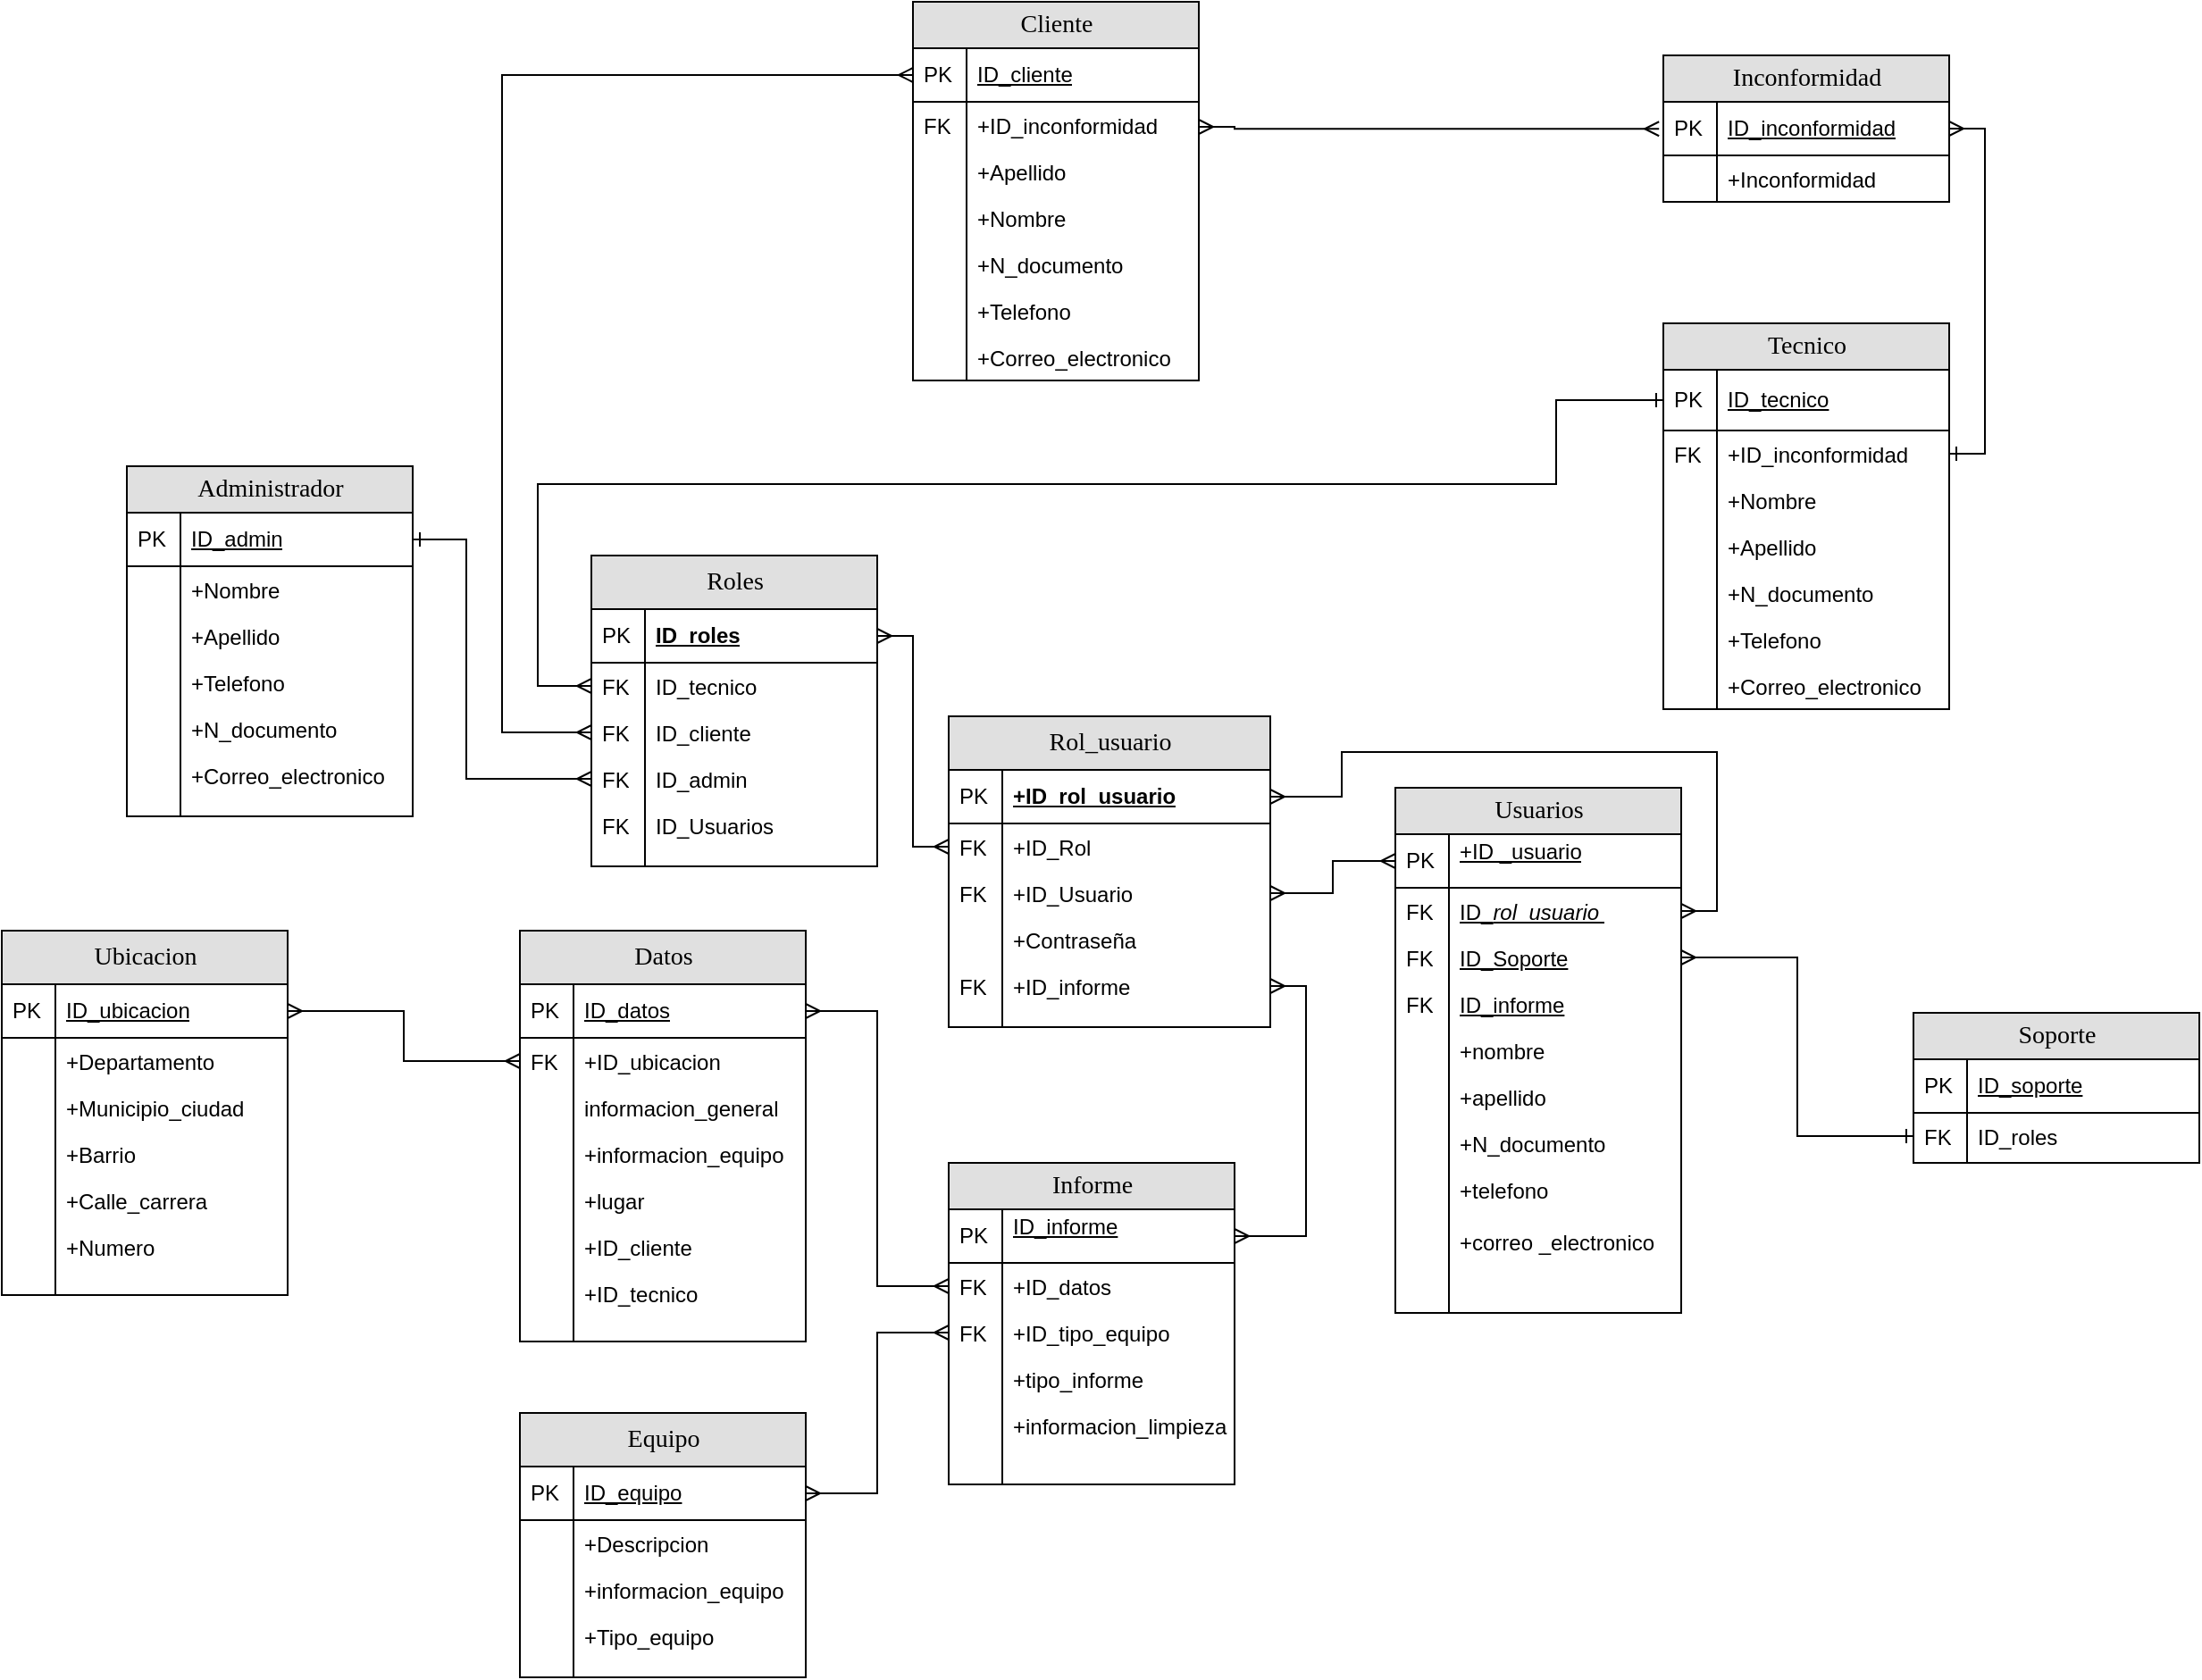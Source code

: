 <mxfile version="25.0.3">
  <diagram name="Page-1" id="e56a1550-8fbb-45ad-956c-1786394a9013">
    <mxGraphModel grid="1" page="1" gridSize="10" guides="1" tooltips="1" connect="1" arrows="1" fold="1" pageScale="1" pageWidth="1100" pageHeight="850" background="none" math="0" shadow="0">
      <root>
        <mxCell id="0" />
        <mxCell id="1" parent="0" />
        <mxCell id="2e49270ec7c68f3f-19" value="Roles" style="swimlane;html=1;fontStyle=0;childLayout=stackLayout;horizontal=1;startSize=30;fillColor=#e0e0e0;horizontalStack=0;resizeParent=1;resizeLast=0;collapsible=1;marginBottom=0;swimlaneFillColor=#ffffff;align=center;rounded=0;shadow=0;comic=0;labelBackgroundColor=none;strokeWidth=1;fontFamily=Verdana;fontSize=14" vertex="1" parent="1">
          <mxGeometry x="-720" y="-80" width="160" height="174" as="geometry" />
        </mxCell>
        <mxCell id="2e49270ec7c68f3f-20" value="ID_roles" style="shape=partialRectangle;top=0;left=0;right=0;bottom=1;html=1;align=left;verticalAlign=middle;fillColor=none;spacingLeft=34;spacingRight=4;whiteSpace=wrap;overflow=hidden;rotatable=0;points=[[0,0.5],[1,0.5]];portConstraint=eastwest;dropTarget=0;fontStyle=5;" vertex="1" parent="2e49270ec7c68f3f-19">
          <mxGeometry y="30" width="160" height="30" as="geometry" />
        </mxCell>
        <mxCell id="2e49270ec7c68f3f-21" value="PK" style="shape=partialRectangle;top=0;left=0;bottom=0;html=1;fillColor=none;align=left;verticalAlign=middle;spacingLeft=4;spacingRight=4;whiteSpace=wrap;overflow=hidden;rotatable=0;points=[];portConstraint=eastwest;part=1;" vertex="1" connectable="0" parent="2e49270ec7c68f3f-20">
          <mxGeometry width="30" height="30" as="geometry" />
        </mxCell>
        <mxCell id="2e49270ec7c68f3f-24" value="ID_tecnico" style="shape=partialRectangle;top=0;left=0;right=0;bottom=0;html=1;align=left;verticalAlign=top;fillColor=none;spacingLeft=34;spacingRight=4;whiteSpace=wrap;overflow=hidden;rotatable=0;points=[[0,0.5],[1,0.5]];portConstraint=eastwest;dropTarget=0;" vertex="1" parent="2e49270ec7c68f3f-19">
          <mxGeometry y="60" width="160" height="26" as="geometry" />
        </mxCell>
        <mxCell id="2e49270ec7c68f3f-25" value="FK" style="shape=partialRectangle;top=0;left=0;bottom=0;html=1;fillColor=none;align=left;verticalAlign=top;spacingLeft=4;spacingRight=4;whiteSpace=wrap;overflow=hidden;rotatable=0;points=[];portConstraint=eastwest;part=1;" vertex="1" connectable="0" parent="2e49270ec7c68f3f-24">
          <mxGeometry width="30" height="26" as="geometry" />
        </mxCell>
        <mxCell id="2e49270ec7c68f3f-22" value="ID_cliente" style="shape=partialRectangle;top=0;left=0;right=0;bottom=0;html=1;align=left;verticalAlign=top;fillColor=none;spacingLeft=34;spacingRight=4;whiteSpace=wrap;overflow=hidden;rotatable=0;points=[[0,0.5],[1,0.5]];portConstraint=eastwest;dropTarget=0;" vertex="1" parent="2e49270ec7c68f3f-19">
          <mxGeometry y="86" width="160" height="26" as="geometry" />
        </mxCell>
        <mxCell id="2e49270ec7c68f3f-23" value="FK" style="shape=partialRectangle;top=0;left=0;bottom=0;html=1;fillColor=none;align=left;verticalAlign=top;spacingLeft=4;spacingRight=4;whiteSpace=wrap;overflow=hidden;rotatable=0;points=[];portConstraint=eastwest;part=1;" vertex="1" connectable="0" parent="2e49270ec7c68f3f-22">
          <mxGeometry width="30" height="26" as="geometry" />
        </mxCell>
        <mxCell id="2e49270ec7c68f3f-26" value="ID_admin" style="shape=partialRectangle;top=0;left=0;right=0;bottom=0;html=1;align=left;verticalAlign=top;fillColor=none;spacingLeft=34;spacingRight=4;whiteSpace=wrap;overflow=hidden;rotatable=0;points=[[0,0.5],[1,0.5]];portConstraint=eastwest;dropTarget=0;" vertex="1" parent="2e49270ec7c68f3f-19">
          <mxGeometry y="112" width="160" height="26" as="geometry" />
        </mxCell>
        <mxCell id="2e49270ec7c68f3f-27" value="FK" style="shape=partialRectangle;top=0;left=0;bottom=0;html=1;fillColor=none;align=left;verticalAlign=top;spacingLeft=4;spacingRight=4;whiteSpace=wrap;overflow=hidden;rotatable=0;points=[];portConstraint=eastwest;part=1;" vertex="1" connectable="0" parent="2e49270ec7c68f3f-26">
          <mxGeometry width="30" height="26" as="geometry" />
        </mxCell>
        <mxCell id="3rJ6d0Um_e3zVgP1eXMT-92" value="ID_Usuarios" style="shape=partialRectangle;top=0;left=0;right=0;bottom=0;html=1;align=left;verticalAlign=top;fillColor=none;spacingLeft=34;spacingRight=4;whiteSpace=wrap;overflow=hidden;rotatable=0;points=[[0,0.5],[1,0.5]];portConstraint=eastwest;dropTarget=0;" vertex="1" parent="2e49270ec7c68f3f-19">
          <mxGeometry y="138" width="160" height="26" as="geometry" />
        </mxCell>
        <mxCell id="3rJ6d0Um_e3zVgP1eXMT-93" value="FK" style="shape=partialRectangle;top=0;left=0;bottom=0;html=1;fillColor=none;align=left;verticalAlign=top;spacingLeft=4;spacingRight=4;whiteSpace=wrap;overflow=hidden;rotatable=0;points=[];portConstraint=eastwest;part=1;" connectable="0" vertex="1" parent="3rJ6d0Um_e3zVgP1eXMT-92">
          <mxGeometry width="30" height="26" as="geometry" />
        </mxCell>
        <mxCell id="2e49270ec7c68f3f-28" value="" style="shape=partialRectangle;top=0;left=0;right=0;bottom=0;html=1;align=left;verticalAlign=top;fillColor=none;spacingLeft=34;spacingRight=4;whiteSpace=wrap;overflow=hidden;rotatable=0;points=[[0,0.5],[1,0.5]];portConstraint=eastwest;dropTarget=0;" vertex="1" parent="2e49270ec7c68f3f-19">
          <mxGeometry y="164" width="160" height="10" as="geometry" />
        </mxCell>
        <mxCell id="2e49270ec7c68f3f-29" value="" style="shape=partialRectangle;top=0;left=0;bottom=0;html=1;fillColor=none;align=left;verticalAlign=top;spacingLeft=4;spacingRight=4;whiteSpace=wrap;overflow=hidden;rotatable=0;points=[];portConstraint=eastwest;part=1;" vertex="1" connectable="0" parent="2e49270ec7c68f3f-28">
          <mxGeometry width="30" height="10" as="geometry" />
        </mxCell>
        <mxCell id="2e49270ec7c68f3f-80" value="Usuarios" style="swimlane;html=1;fontStyle=0;childLayout=stackLayout;horizontal=1;startSize=26;fillColor=#e0e0e0;horizontalStack=0;resizeParent=1;resizeLast=0;collapsible=1;marginBottom=0;swimlaneFillColor=#ffffff;align=center;rounded=0;shadow=0;comic=0;labelBackgroundColor=none;strokeWidth=1;fontFamily=Verdana;fontSize=14" vertex="1" parent="1">
          <mxGeometry x="-270" y="50" width="160" height="294" as="geometry" />
        </mxCell>
        <mxCell id="2e49270ec7c68f3f-81" value="&lt;span style=&quot;font-weight: 400; text-align: center; text-wrap-mode: nowrap;&quot;&gt;+ID _usuario&lt;/span&gt;&lt;div&gt;&lt;span style=&quot;font-weight: 400; text-align: center; text-wrap-mode: nowrap;&quot;&gt;&lt;br&gt;&lt;/span&gt;&lt;/div&gt;" style="shape=partialRectangle;top=0;left=0;right=0;bottom=1;html=1;align=left;verticalAlign=middle;fillColor=none;spacingLeft=34;spacingRight=4;whiteSpace=wrap;overflow=hidden;rotatable=0;points=[[0,0.5],[1,0.5]];portConstraint=eastwest;dropTarget=0;fontStyle=5;" vertex="1" parent="2e49270ec7c68f3f-80">
          <mxGeometry y="26" width="160" height="30" as="geometry" />
        </mxCell>
        <mxCell id="2e49270ec7c68f3f-82" value="PK" style="shape=partialRectangle;top=0;left=0;bottom=0;html=1;fillColor=none;align=left;verticalAlign=middle;spacingLeft=4;spacingRight=4;whiteSpace=wrap;overflow=hidden;rotatable=0;points=[];portConstraint=eastwest;part=1;" vertex="1" connectable="0" parent="2e49270ec7c68f3f-81">
          <mxGeometry width="30" height="30" as="geometry" />
        </mxCell>
        <mxCell id="3rJ6d0Um_e3zVgP1eXMT-101" value="&lt;span style=&quot;text-decoration-line: underline;&quot;&gt;ID_&lt;i&gt;rol_usuario&amp;nbsp;&lt;/i&gt;&lt;/span&gt;" style="shape=partialRectangle;top=0;left=0;right=0;bottom=0;html=1;align=left;verticalAlign=top;fillColor=none;spacingLeft=34;spacingRight=4;whiteSpace=wrap;overflow=hidden;rotatable=0;points=[[0,0.5],[1,0.5]];portConstraint=eastwest;dropTarget=0;" vertex="1" parent="2e49270ec7c68f3f-80">
          <mxGeometry y="56" width="160" height="26" as="geometry" />
        </mxCell>
        <mxCell id="3rJ6d0Um_e3zVgP1eXMT-102" value="FK" style="shape=partialRectangle;top=0;left=0;bottom=0;html=1;fillColor=none;align=left;verticalAlign=top;spacingLeft=4;spacingRight=4;whiteSpace=wrap;overflow=hidden;rotatable=0;points=[];portConstraint=eastwest;part=1;" connectable="0" vertex="1" parent="3rJ6d0Um_e3zVgP1eXMT-101">
          <mxGeometry width="30" height="26" as="geometry" />
        </mxCell>
        <mxCell id="2e49270ec7c68f3f-83" value="&lt;span style=&quot;text-align: center; text-wrap-mode: nowrap; text-decoration-line: underline;&quot;&gt;ID_Soporte&lt;/span&gt;" style="shape=partialRectangle;top=0;left=0;right=0;bottom=0;html=1;align=left;verticalAlign=top;fillColor=none;spacingLeft=34;spacingRight=4;whiteSpace=wrap;overflow=hidden;rotatable=0;points=[[0,0.5],[1,0.5]];portConstraint=eastwest;dropTarget=0;" vertex="1" parent="2e49270ec7c68f3f-80">
          <mxGeometry y="82" width="160" height="26" as="geometry" />
        </mxCell>
        <mxCell id="2e49270ec7c68f3f-84" value="FK" style="shape=partialRectangle;top=0;left=0;bottom=0;html=1;fillColor=none;align=left;verticalAlign=top;spacingLeft=4;spacingRight=4;whiteSpace=wrap;overflow=hidden;rotatable=0;points=[];portConstraint=eastwest;part=1;" vertex="1" connectable="0" parent="2e49270ec7c68f3f-83">
          <mxGeometry width="30" height="26" as="geometry" />
        </mxCell>
        <mxCell id="3rJ6d0Um_e3zVgP1eXMT-129" value="&lt;span style=&quot;text-align: center; text-wrap-mode: nowrap; text-decoration-line: underline;&quot;&gt;ID_informe&lt;/span&gt;" style="shape=partialRectangle;top=0;left=0;right=0;bottom=0;html=1;align=left;verticalAlign=top;fillColor=none;spacingLeft=34;spacingRight=4;whiteSpace=wrap;overflow=hidden;rotatable=0;points=[[0,0.5],[1,0.5]];portConstraint=eastwest;dropTarget=0;" vertex="1" parent="2e49270ec7c68f3f-80">
          <mxGeometry y="108" width="160" height="26" as="geometry" />
        </mxCell>
        <mxCell id="3rJ6d0Um_e3zVgP1eXMT-130" value="FK" style="shape=partialRectangle;top=0;left=0;bottom=0;html=1;fillColor=none;align=left;verticalAlign=top;spacingLeft=4;spacingRight=4;whiteSpace=wrap;overflow=hidden;rotatable=0;points=[];portConstraint=eastwest;part=1;" connectable="0" vertex="1" parent="3rJ6d0Um_e3zVgP1eXMT-129">
          <mxGeometry width="30" height="26" as="geometry" />
        </mxCell>
        <mxCell id="3rJ6d0Um_e3zVgP1eXMT-99" value="&lt;span style=&quot;text-align: center; text-wrap-mode: nowrap;&quot;&gt;+nombre&lt;/span&gt;" style="shape=partialRectangle;top=0;left=0;right=0;bottom=0;html=1;align=left;verticalAlign=top;fillColor=none;spacingLeft=34;spacingRight=4;whiteSpace=wrap;overflow=hidden;rotatable=0;points=[[0,0.5],[1,0.5]];portConstraint=eastwest;dropTarget=0;" vertex="1" parent="2e49270ec7c68f3f-80">
          <mxGeometry y="134" width="160" height="26" as="geometry" />
        </mxCell>
        <mxCell id="3rJ6d0Um_e3zVgP1eXMT-100" value="" style="shape=partialRectangle;top=0;left=0;bottom=0;html=1;fillColor=none;align=left;verticalAlign=top;spacingLeft=4;spacingRight=4;whiteSpace=wrap;overflow=hidden;rotatable=0;points=[];portConstraint=eastwest;part=1;" connectable="0" vertex="1" parent="3rJ6d0Um_e3zVgP1eXMT-99">
          <mxGeometry width="30" height="26" as="geometry" />
        </mxCell>
        <mxCell id="E7jwNZj7VBt1PsFTunzG-8" value="+apellido" style="shape=partialRectangle;top=0;left=0;right=0;bottom=0;html=1;align=left;verticalAlign=top;fillColor=none;spacingLeft=34;spacingRight=4;whiteSpace=wrap;overflow=hidden;rotatable=0;points=[[0,0.5],[1,0.5]];portConstraint=eastwest;dropTarget=0;" vertex="1" parent="2e49270ec7c68f3f-80">
          <mxGeometry y="160" width="160" height="26" as="geometry" />
        </mxCell>
        <mxCell id="E7jwNZj7VBt1PsFTunzG-9" value="" style="shape=partialRectangle;top=0;left=0;bottom=0;html=1;fillColor=none;align=left;verticalAlign=top;spacingLeft=4;spacingRight=4;whiteSpace=wrap;overflow=hidden;rotatable=0;points=[];portConstraint=eastwest;part=1;" connectable="0" vertex="1" parent="E7jwNZj7VBt1PsFTunzG-8">
          <mxGeometry width="30" height="26" as="geometry" />
        </mxCell>
        <mxCell id="2e49270ec7c68f3f-85" value="&lt;span style=&quot;text-align: center; text-wrap-mode: nowrap;&quot;&gt;+N_documento&lt;/span&gt;" style="shape=partialRectangle;top=0;left=0;right=0;bottom=0;html=1;align=left;verticalAlign=top;fillColor=none;spacingLeft=34;spacingRight=4;whiteSpace=wrap;overflow=hidden;rotatable=0;points=[[0,0.5],[1,0.5]];portConstraint=eastwest;dropTarget=0;" vertex="1" parent="2e49270ec7c68f3f-80">
          <mxGeometry y="186" width="160" height="26" as="geometry" />
        </mxCell>
        <mxCell id="2e49270ec7c68f3f-86" value="" style="shape=partialRectangle;top=0;left=0;bottom=0;html=1;fillColor=none;align=left;verticalAlign=top;spacingLeft=4;spacingRight=4;whiteSpace=wrap;overflow=hidden;rotatable=0;points=[];portConstraint=eastwest;part=1;" vertex="1" connectable="0" parent="2e49270ec7c68f3f-85">
          <mxGeometry width="30" height="26" as="geometry" />
        </mxCell>
        <mxCell id="2e49270ec7c68f3f-87" value="+telefono&lt;div&gt;&lt;br&gt;&lt;div&gt;+correo _electronico&lt;/div&gt;&lt;/div&gt;" style="shape=partialRectangle;top=0;left=0;right=0;bottom=0;html=1;align=left;verticalAlign=top;fillColor=none;spacingLeft=34;spacingRight=4;whiteSpace=wrap;overflow=hidden;rotatable=0;points=[[0,0.5],[1,0.5]];portConstraint=eastwest;dropTarget=0;" vertex="1" parent="2e49270ec7c68f3f-80">
          <mxGeometry y="212" width="160" height="72" as="geometry" />
        </mxCell>
        <mxCell id="2e49270ec7c68f3f-88" value="" style="shape=partialRectangle;top=0;left=0;bottom=0;html=1;fillColor=none;align=left;verticalAlign=top;spacingLeft=4;spacingRight=4;whiteSpace=wrap;overflow=hidden;rotatable=0;points=[];portConstraint=eastwest;part=1;" vertex="1" connectable="0" parent="2e49270ec7c68f3f-87">
          <mxGeometry width="30" height="72" as="geometry" />
        </mxCell>
        <mxCell id="2e49270ec7c68f3f-89" value="" style="shape=partialRectangle;top=0;left=0;right=0;bottom=0;html=1;align=left;verticalAlign=top;fillColor=none;spacingLeft=34;spacingRight=4;whiteSpace=wrap;overflow=hidden;rotatable=0;points=[[0,0.5],[1,0.5]];portConstraint=eastwest;dropTarget=0;" vertex="1" parent="2e49270ec7c68f3f-80">
          <mxGeometry y="284" width="160" height="10" as="geometry" />
        </mxCell>
        <mxCell id="2e49270ec7c68f3f-90" value="" style="shape=partialRectangle;top=0;left=0;bottom=0;html=1;fillColor=none;align=left;verticalAlign=top;spacingLeft=4;spacingRight=4;whiteSpace=wrap;overflow=hidden;rotatable=0;points=[];portConstraint=eastwest;part=1;" vertex="1" connectable="0" parent="2e49270ec7c68f3f-89">
          <mxGeometry width="30" height="10" as="geometry" />
        </mxCell>
        <mxCell id="4JsmEMZr_gFzECtk1Gia-3" value="Administrador" style="swimlane;html=1;fontStyle=0;childLayout=stackLayout;horizontal=1;startSize=26;fillColor=#e0e0e0;horizontalStack=0;resizeParent=1;resizeLast=0;collapsible=1;marginBottom=0;swimlaneFillColor=#ffffff;align=center;rounded=0;shadow=0;comic=0;labelBackgroundColor=none;strokeWidth=1;fontFamily=Verdana;fontSize=14" vertex="1" parent="1">
          <mxGeometry x="-980" y="-130" width="160" height="196" as="geometry" />
        </mxCell>
        <mxCell id="4JsmEMZr_gFzECtk1Gia-4" value="&lt;span style=&quot;font-weight: 400; text-align: center; text-wrap-mode: nowrap;&quot;&gt;ID_admin&lt;/span&gt;" style="shape=partialRectangle;top=0;left=0;right=0;bottom=1;html=1;align=left;verticalAlign=middle;fillColor=none;spacingLeft=34;spacingRight=4;whiteSpace=wrap;overflow=hidden;rotatable=0;points=[[0,0.5],[1,0.5]];portConstraint=eastwest;dropTarget=0;fontStyle=5;" vertex="1" parent="4JsmEMZr_gFzECtk1Gia-3">
          <mxGeometry y="26" width="160" height="30" as="geometry" />
        </mxCell>
        <mxCell id="4JsmEMZr_gFzECtk1Gia-5" value="PK" style="shape=partialRectangle;top=0;left=0;bottom=0;html=1;fillColor=none;align=left;verticalAlign=middle;spacingLeft=4;spacingRight=4;whiteSpace=wrap;overflow=hidden;rotatable=0;points=[];portConstraint=eastwest;part=1;" connectable="0" vertex="1" parent="4JsmEMZr_gFzECtk1Gia-4">
          <mxGeometry width="30" height="30" as="geometry" />
        </mxCell>
        <mxCell id="4JsmEMZr_gFzECtk1Gia-8" value="&lt;div style=&quot;text-align: center; text-wrap-mode: nowrap;&quot;&gt;+Nombre&lt;/div&gt;&lt;div&gt;&lt;br&gt;&lt;/div&gt;" style="shape=partialRectangle;top=0;left=0;right=0;bottom=0;html=1;align=left;verticalAlign=top;fillColor=none;spacingLeft=34;spacingRight=4;whiteSpace=wrap;overflow=hidden;rotatable=0;points=[[0,0.5],[1,0.5]];portConstraint=eastwest;dropTarget=0;" vertex="1" parent="4JsmEMZr_gFzECtk1Gia-3">
          <mxGeometry y="56" width="160" height="26" as="geometry" />
        </mxCell>
        <mxCell id="4JsmEMZr_gFzECtk1Gia-9" value="" style="shape=partialRectangle;top=0;left=0;bottom=0;html=1;fillColor=none;align=left;verticalAlign=top;spacingLeft=4;spacingRight=4;whiteSpace=wrap;overflow=hidden;rotatable=0;points=[];portConstraint=eastwest;part=1;" connectable="0" vertex="1" parent="4JsmEMZr_gFzECtk1Gia-8">
          <mxGeometry width="30" height="26" as="geometry" />
        </mxCell>
        <mxCell id="E7jwNZj7VBt1PsFTunzG-4" value="&lt;div style=&quot;text-align: center; text-wrap-mode: nowrap;&quot;&gt;&lt;span style=&quot;background-color: initial;&quot;&gt;+Apellido&amp;nbsp;&lt;/span&gt;&lt;/div&gt;&lt;div&gt;&lt;span style=&quot;background-color: initial;&quot;&gt;&lt;br&gt;&lt;/span&gt;&lt;/div&gt;" style="shape=partialRectangle;top=0;left=0;right=0;bottom=0;html=1;align=left;verticalAlign=top;fillColor=none;spacingLeft=34;spacingRight=4;whiteSpace=wrap;overflow=hidden;rotatable=0;points=[[0,0.5],[1,0.5]];portConstraint=eastwest;dropTarget=0;" vertex="1" parent="4JsmEMZr_gFzECtk1Gia-3">
          <mxGeometry y="82" width="160" height="26" as="geometry" />
        </mxCell>
        <mxCell id="E7jwNZj7VBt1PsFTunzG-5" value="" style="shape=partialRectangle;top=0;left=0;bottom=0;html=1;fillColor=none;align=left;verticalAlign=top;spacingLeft=4;spacingRight=4;whiteSpace=wrap;overflow=hidden;rotatable=0;points=[];portConstraint=eastwest;part=1;" connectable="0" vertex="1" parent="E7jwNZj7VBt1PsFTunzG-4">
          <mxGeometry width="30" height="26" as="geometry" />
        </mxCell>
        <mxCell id="4JsmEMZr_gFzECtk1Gia-28" value="&lt;div style=&quot;text-align: center; text-wrap-mode: nowrap;&quot;&gt;+Telefono&lt;/div&gt;" style="shape=partialRectangle;top=0;left=0;right=0;bottom=0;html=1;align=left;verticalAlign=top;fillColor=none;spacingLeft=34;spacingRight=4;whiteSpace=wrap;overflow=hidden;rotatable=0;points=[[0,0.5],[1,0.5]];portConstraint=eastwest;dropTarget=0;" vertex="1" parent="4JsmEMZr_gFzECtk1Gia-3">
          <mxGeometry y="108" width="160" height="26" as="geometry" />
        </mxCell>
        <mxCell id="4JsmEMZr_gFzECtk1Gia-29" value="" style="shape=partialRectangle;top=0;left=0;bottom=0;html=1;fillColor=none;align=left;verticalAlign=top;spacingLeft=4;spacingRight=4;whiteSpace=wrap;overflow=hidden;rotatable=0;points=[];portConstraint=eastwest;part=1;" connectable="0" vertex="1" parent="4JsmEMZr_gFzECtk1Gia-28">
          <mxGeometry width="30" height="26" as="geometry" />
        </mxCell>
        <mxCell id="4JsmEMZr_gFzECtk1Gia-10" value="&lt;div style=&quot;text-align: center; text-wrap-mode: nowrap;&quot;&gt;+N_documento&lt;/div&gt;" style="shape=partialRectangle;top=0;left=0;right=0;bottom=0;html=1;align=left;verticalAlign=top;fillColor=none;spacingLeft=34;spacingRight=4;whiteSpace=wrap;overflow=hidden;rotatable=0;points=[[0,0.5],[1,0.5]];portConstraint=eastwest;dropTarget=0;" vertex="1" parent="4JsmEMZr_gFzECtk1Gia-3">
          <mxGeometry y="134" width="160" height="26" as="geometry" />
        </mxCell>
        <mxCell id="4JsmEMZr_gFzECtk1Gia-11" value="" style="shape=partialRectangle;top=0;left=0;bottom=0;html=1;fillColor=none;align=left;verticalAlign=top;spacingLeft=4;spacingRight=4;whiteSpace=wrap;overflow=hidden;rotatable=0;points=[];portConstraint=eastwest;part=1;" connectable="0" vertex="1" parent="4JsmEMZr_gFzECtk1Gia-10">
          <mxGeometry width="30" height="26" as="geometry" />
        </mxCell>
        <mxCell id="4JsmEMZr_gFzECtk1Gia-30" value="&lt;div style=&quot;text-align: center; text-wrap-mode: nowrap;&quot;&gt;+Correo_electronico&lt;/div&gt;" style="shape=partialRectangle;top=0;left=0;right=0;bottom=0;html=1;align=left;verticalAlign=top;fillColor=none;spacingLeft=34;spacingRight=4;whiteSpace=wrap;overflow=hidden;rotatable=0;points=[[0,0.5],[1,0.5]];portConstraint=eastwest;dropTarget=0;" vertex="1" parent="4JsmEMZr_gFzECtk1Gia-3">
          <mxGeometry y="160" width="160" height="26" as="geometry" />
        </mxCell>
        <mxCell id="4JsmEMZr_gFzECtk1Gia-31" value="" style="shape=partialRectangle;top=0;left=0;bottom=0;html=1;fillColor=none;align=left;verticalAlign=top;spacingLeft=4;spacingRight=4;whiteSpace=wrap;overflow=hidden;rotatable=0;points=[];portConstraint=eastwest;part=1;" connectable="0" vertex="1" parent="4JsmEMZr_gFzECtk1Gia-30">
          <mxGeometry width="30" height="26" as="geometry" />
        </mxCell>
        <mxCell id="4JsmEMZr_gFzECtk1Gia-12" value="" style="shape=partialRectangle;top=0;left=0;right=0;bottom=0;html=1;align=left;verticalAlign=top;fillColor=none;spacingLeft=34;spacingRight=4;whiteSpace=wrap;overflow=hidden;rotatable=0;points=[[0,0.5],[1,0.5]];portConstraint=eastwest;dropTarget=0;" vertex="1" parent="4JsmEMZr_gFzECtk1Gia-3">
          <mxGeometry y="186" width="160" height="10" as="geometry" />
        </mxCell>
        <mxCell id="4JsmEMZr_gFzECtk1Gia-13" value="" style="shape=partialRectangle;top=0;left=0;bottom=0;html=1;fillColor=none;align=left;verticalAlign=top;spacingLeft=4;spacingRight=4;whiteSpace=wrap;overflow=hidden;rotatable=0;points=[];portConstraint=eastwest;part=1;" connectable="0" vertex="1" parent="4JsmEMZr_gFzECtk1Gia-12">
          <mxGeometry width="30" height="10" as="geometry" />
        </mxCell>
        <mxCell id="4JsmEMZr_gFzECtk1Gia-16" value="Informe" style="swimlane;html=1;fontStyle=0;childLayout=stackLayout;horizontal=1;startSize=26;fillColor=#e0e0e0;horizontalStack=0;resizeParent=1;resizeLast=0;collapsible=1;marginBottom=0;swimlaneFillColor=#ffffff;align=center;rounded=0;shadow=0;comic=0;labelBackgroundColor=none;strokeWidth=1;fontFamily=Verdana;fontSize=14" vertex="1" parent="1">
          <mxGeometry x="-520" y="260" width="160" height="180" as="geometry" />
        </mxCell>
        <mxCell id="4JsmEMZr_gFzECtk1Gia-17" value="&lt;div style=&quot;font-weight: 400;&quot;&gt;ID_informe&lt;/div&gt;&lt;div&gt;&lt;br&gt;&lt;/div&gt;" style="shape=partialRectangle;top=0;left=0;right=0;bottom=1;html=1;align=left;verticalAlign=middle;fillColor=none;spacingLeft=34;spacingRight=4;whiteSpace=wrap;overflow=hidden;rotatable=0;points=[[0,0.5],[1,0.5]];portConstraint=eastwest;dropTarget=0;fontStyle=5;" vertex="1" parent="4JsmEMZr_gFzECtk1Gia-16">
          <mxGeometry y="26" width="160" height="30" as="geometry" />
        </mxCell>
        <mxCell id="4JsmEMZr_gFzECtk1Gia-18" value="PK" style="shape=partialRectangle;top=0;left=0;bottom=0;html=1;fillColor=none;align=left;verticalAlign=middle;spacingLeft=4;spacingRight=4;whiteSpace=wrap;overflow=hidden;rotatable=0;points=[];portConstraint=eastwest;part=1;" connectable="0" vertex="1" parent="4JsmEMZr_gFzECtk1Gia-17">
          <mxGeometry width="30" height="30" as="geometry" />
        </mxCell>
        <mxCell id="4JsmEMZr_gFzECtk1Gia-21" value="&lt;div&gt;+ID_datos&lt;/div&gt;&lt;div&gt;&lt;br&gt;&lt;/div&gt;&lt;div&gt;&lt;/div&gt;" style="shape=partialRectangle;top=0;left=0;right=0;bottom=0;html=1;align=left;verticalAlign=top;fillColor=none;spacingLeft=34;spacingRight=4;whiteSpace=wrap;overflow=hidden;rotatable=0;points=[[0,0.5],[1,0.5]];portConstraint=eastwest;dropTarget=0;" vertex="1" parent="4JsmEMZr_gFzECtk1Gia-16">
          <mxGeometry y="56" width="160" height="26" as="geometry" />
        </mxCell>
        <mxCell id="4JsmEMZr_gFzECtk1Gia-22" value="FK" style="shape=partialRectangle;top=0;left=0;bottom=0;html=1;fillColor=none;align=left;verticalAlign=top;spacingLeft=4;spacingRight=4;whiteSpace=wrap;overflow=hidden;rotatable=0;points=[];portConstraint=eastwest;part=1;" connectable="0" vertex="1" parent="4JsmEMZr_gFzECtk1Gia-21">
          <mxGeometry width="30" height="26" as="geometry" />
        </mxCell>
        <mxCell id="4JsmEMZr_gFzECtk1Gia-23" value="&lt;div&gt;+ID_tipo_equipo&lt;/div&gt;&lt;div&gt;&lt;br&gt;&lt;/div&gt;" style="shape=partialRectangle;top=0;left=0;right=0;bottom=0;html=1;align=left;verticalAlign=top;fillColor=none;spacingLeft=34;spacingRight=4;whiteSpace=wrap;overflow=hidden;rotatable=0;points=[[0,0.5],[1,0.5]];portConstraint=eastwest;dropTarget=0;" vertex="1" parent="4JsmEMZr_gFzECtk1Gia-16">
          <mxGeometry y="82" width="160" height="26" as="geometry" />
        </mxCell>
        <mxCell id="4JsmEMZr_gFzECtk1Gia-24" value="FK" style="shape=partialRectangle;top=0;left=0;bottom=0;html=1;fillColor=none;align=left;verticalAlign=top;spacingLeft=4;spacingRight=4;whiteSpace=wrap;overflow=hidden;rotatable=0;points=[];portConstraint=eastwest;part=1;" connectable="0" vertex="1" parent="4JsmEMZr_gFzECtk1Gia-23">
          <mxGeometry width="30" height="26" as="geometry" />
        </mxCell>
        <mxCell id="4JsmEMZr_gFzECtk1Gia-19" value="&lt;div&gt;+tipo_informe&lt;/div&gt;&lt;div&gt;&lt;br&gt;&lt;/div&gt;" style="shape=partialRectangle;top=0;left=0;right=0;bottom=0;html=1;align=left;verticalAlign=top;fillColor=none;spacingLeft=34;spacingRight=4;whiteSpace=wrap;overflow=hidden;rotatable=0;points=[[0,0.5],[1,0.5]];portConstraint=eastwest;dropTarget=0;" vertex="1" parent="4JsmEMZr_gFzECtk1Gia-16">
          <mxGeometry y="108" width="160" height="26" as="geometry" />
        </mxCell>
        <mxCell id="4JsmEMZr_gFzECtk1Gia-20" value="" style="shape=partialRectangle;top=0;left=0;bottom=0;html=1;fillColor=none;align=left;verticalAlign=top;spacingLeft=4;spacingRight=4;whiteSpace=wrap;overflow=hidden;rotatable=0;points=[];portConstraint=eastwest;part=1;" connectable="0" vertex="1" parent="4JsmEMZr_gFzECtk1Gia-19">
          <mxGeometry width="30" height="26" as="geometry" />
        </mxCell>
        <mxCell id="3rJ6d0Um_e3zVgP1eXMT-30" value="&lt;div&gt;+informacion_limpieza&amp;nbsp;&lt;/div&gt;&lt;div&gt;&lt;br&gt;&lt;/div&gt;" style="shape=partialRectangle;top=0;left=0;right=0;bottom=0;html=1;align=left;verticalAlign=top;fillColor=none;spacingLeft=34;spacingRight=4;whiteSpace=wrap;overflow=hidden;rotatable=0;points=[[0,0.5],[1,0.5]];portConstraint=eastwest;dropTarget=0;" vertex="1" parent="4JsmEMZr_gFzECtk1Gia-16">
          <mxGeometry y="134" width="160" height="26" as="geometry" />
        </mxCell>
        <mxCell id="3rJ6d0Um_e3zVgP1eXMT-31" value="" style="shape=partialRectangle;top=0;left=0;bottom=0;html=1;fillColor=none;align=left;verticalAlign=top;spacingLeft=4;spacingRight=4;whiteSpace=wrap;overflow=hidden;rotatable=0;points=[];portConstraint=eastwest;part=1;" connectable="0" vertex="1" parent="3rJ6d0Um_e3zVgP1eXMT-30">
          <mxGeometry width="30" height="26" as="geometry" />
        </mxCell>
        <mxCell id="3rJ6d0Um_e3zVgP1eXMT-32" value="" style="shape=partialRectangle;top=0;left=0;right=0;bottom=0;html=1;align=left;verticalAlign=top;fillColor=none;spacingLeft=34;spacingRight=4;whiteSpace=wrap;overflow=hidden;rotatable=0;points=[[0,0.5],[1,0.5]];portConstraint=eastwest;dropTarget=0;" vertex="1" parent="4JsmEMZr_gFzECtk1Gia-16">
          <mxGeometry y="160" width="160" height="10" as="geometry" />
        </mxCell>
        <mxCell id="3rJ6d0Um_e3zVgP1eXMT-33" value="" style="shape=partialRectangle;top=0;left=0;bottom=0;html=1;fillColor=none;align=left;verticalAlign=top;spacingLeft=4;spacingRight=4;whiteSpace=wrap;overflow=hidden;rotatable=0;points=[];portConstraint=eastwest;part=1;" connectable="0" vertex="1" parent="3rJ6d0Um_e3zVgP1eXMT-32">
          <mxGeometry width="30" height="10" as="geometry" />
        </mxCell>
        <mxCell id="4JsmEMZr_gFzECtk1Gia-25" value="" style="shape=partialRectangle;top=0;left=0;right=0;bottom=0;html=1;align=left;verticalAlign=top;fillColor=none;spacingLeft=34;spacingRight=4;whiteSpace=wrap;overflow=hidden;rotatable=0;points=[[0,0.5],[1,0.5]];portConstraint=eastwest;dropTarget=0;" vertex="1" parent="4JsmEMZr_gFzECtk1Gia-16">
          <mxGeometry y="170" width="160" height="10" as="geometry" />
        </mxCell>
        <mxCell id="4JsmEMZr_gFzECtk1Gia-26" value="" style="shape=partialRectangle;top=0;left=0;bottom=0;html=1;fillColor=none;align=left;verticalAlign=top;spacingLeft=4;spacingRight=4;whiteSpace=wrap;overflow=hidden;rotatable=0;points=[];portConstraint=eastwest;part=1;" connectable="0" vertex="1" parent="4JsmEMZr_gFzECtk1Gia-25">
          <mxGeometry width="30" height="10" as="geometry" />
        </mxCell>
        <mxCell id="3rJ6d0Um_e3zVgP1eXMT-10" value="Cliente" style="swimlane;html=1;fontStyle=0;childLayout=stackLayout;horizontal=1;startSize=26;fillColor=#e0e0e0;horizontalStack=0;resizeParent=1;resizeLast=0;collapsible=1;marginBottom=0;swimlaneFillColor=#ffffff;align=center;rounded=0;shadow=0;comic=0;labelBackgroundColor=none;strokeWidth=1;fontFamily=Verdana;fontSize=14" vertex="1" parent="1">
          <mxGeometry x="-540" y="-390" width="160" height="212" as="geometry" />
        </mxCell>
        <mxCell id="3rJ6d0Um_e3zVgP1eXMT-11" value="&lt;span style=&quot;font-weight: 400; text-align: center; text-wrap-mode: nowrap;&quot;&gt;ID_cliente&lt;/span&gt;" style="shape=partialRectangle;top=0;left=0;right=0;bottom=1;html=1;align=left;verticalAlign=middle;fillColor=none;spacingLeft=34;spacingRight=4;whiteSpace=wrap;overflow=hidden;rotatable=0;points=[[0,0.5],[1,0.5]];portConstraint=eastwest;dropTarget=0;fontStyle=5;" vertex="1" parent="3rJ6d0Um_e3zVgP1eXMT-10">
          <mxGeometry y="26" width="160" height="30" as="geometry" />
        </mxCell>
        <mxCell id="3rJ6d0Um_e3zVgP1eXMT-12" value="PK" style="shape=partialRectangle;top=0;left=0;bottom=0;html=1;fillColor=none;align=left;verticalAlign=middle;spacingLeft=4;spacingRight=4;whiteSpace=wrap;overflow=hidden;rotatable=0;points=[];portConstraint=eastwest;part=1;" connectable="0" vertex="1" parent="3rJ6d0Um_e3zVgP1eXMT-11">
          <mxGeometry width="30" height="30" as="geometry" />
        </mxCell>
        <mxCell id="DdstBGZ7aOFcU9XI_c05-60" value="&lt;span style=&quot;text-align: center; text-wrap-mode: nowrap;&quot;&gt;+ID_inconformidad&lt;/span&gt;" style="shape=partialRectangle;top=0;left=0;right=0;bottom=0;html=1;align=left;verticalAlign=top;fillColor=none;spacingLeft=34;spacingRight=4;whiteSpace=wrap;overflow=hidden;rotatable=0;points=[[0,0.5],[1,0.5]];portConstraint=eastwest;dropTarget=0;" vertex="1" parent="3rJ6d0Um_e3zVgP1eXMT-10">
          <mxGeometry y="56" width="160" height="26" as="geometry" />
        </mxCell>
        <mxCell id="DdstBGZ7aOFcU9XI_c05-61" value="FK" style="shape=partialRectangle;top=0;left=0;bottom=0;html=1;fillColor=none;align=left;verticalAlign=top;spacingLeft=4;spacingRight=4;whiteSpace=wrap;overflow=hidden;rotatable=0;points=[];portConstraint=eastwest;part=1;" connectable="0" vertex="1" parent="DdstBGZ7aOFcU9XI_c05-60">
          <mxGeometry width="30" height="26" as="geometry" />
        </mxCell>
        <mxCell id="E7jwNZj7VBt1PsFTunzG-10" value="&lt;span style=&quot;text-align: center; text-wrap-mode: nowrap;&quot;&gt;+Apellido&lt;/span&gt;" style="shape=partialRectangle;top=0;left=0;right=0;bottom=0;html=1;align=left;verticalAlign=top;fillColor=none;spacingLeft=34;spacingRight=4;whiteSpace=wrap;overflow=hidden;rotatable=0;points=[[0,0.5],[1,0.5]];portConstraint=eastwest;dropTarget=0;" vertex="1" parent="3rJ6d0Um_e3zVgP1eXMT-10">
          <mxGeometry y="82" width="160" height="26" as="geometry" />
        </mxCell>
        <mxCell id="E7jwNZj7VBt1PsFTunzG-11" value="" style="shape=partialRectangle;top=0;left=0;bottom=0;html=1;fillColor=none;align=left;verticalAlign=top;spacingLeft=4;spacingRight=4;whiteSpace=wrap;overflow=hidden;rotatable=0;points=[];portConstraint=eastwest;part=1;" connectable="0" vertex="1" parent="E7jwNZj7VBt1PsFTunzG-10">
          <mxGeometry width="30" height="26" as="geometry" />
        </mxCell>
        <mxCell id="3rJ6d0Um_e3zVgP1eXMT-13" value="&lt;div style=&quot;text-align: center; text-wrap-mode: nowrap;&quot;&gt;+Nombre&lt;/div&gt;&lt;div&gt;&lt;br&gt;&lt;/div&gt;" style="shape=partialRectangle;top=0;left=0;right=0;bottom=0;html=1;align=left;verticalAlign=top;fillColor=none;spacingLeft=34;spacingRight=4;whiteSpace=wrap;overflow=hidden;rotatable=0;points=[[0,0.5],[1,0.5]];portConstraint=eastwest;dropTarget=0;" vertex="1" parent="3rJ6d0Um_e3zVgP1eXMT-10">
          <mxGeometry y="108" width="160" height="26" as="geometry" />
        </mxCell>
        <mxCell id="3rJ6d0Um_e3zVgP1eXMT-14" value="" style="shape=partialRectangle;top=0;left=0;bottom=0;html=1;fillColor=none;align=left;verticalAlign=top;spacingLeft=4;spacingRight=4;whiteSpace=wrap;overflow=hidden;rotatable=0;points=[];portConstraint=eastwest;part=1;" connectable="0" vertex="1" parent="3rJ6d0Um_e3zVgP1eXMT-13">
          <mxGeometry width="30" height="26" as="geometry" />
        </mxCell>
        <mxCell id="3rJ6d0Um_e3zVgP1eXMT-15" value="&lt;span style=&quot;text-align: center; text-wrap-mode: nowrap;&quot;&gt;+N_documento&lt;/span&gt;" style="shape=partialRectangle;top=0;left=0;right=0;bottom=0;html=1;align=left;verticalAlign=top;fillColor=none;spacingLeft=34;spacingRight=4;whiteSpace=wrap;overflow=hidden;rotatable=0;points=[[0,0.5],[1,0.5]];portConstraint=eastwest;dropTarget=0;" vertex="1" parent="3rJ6d0Um_e3zVgP1eXMT-10">
          <mxGeometry y="134" width="160" height="26" as="geometry" />
        </mxCell>
        <mxCell id="3rJ6d0Um_e3zVgP1eXMT-16" value="" style="shape=partialRectangle;top=0;left=0;bottom=0;html=1;fillColor=none;align=left;verticalAlign=top;spacingLeft=4;spacingRight=4;whiteSpace=wrap;overflow=hidden;rotatable=0;points=[];portConstraint=eastwest;part=1;" connectable="0" vertex="1" parent="3rJ6d0Um_e3zVgP1eXMT-15">
          <mxGeometry width="30" height="26" as="geometry" />
        </mxCell>
        <mxCell id="3rJ6d0Um_e3zVgP1eXMT-24" value="&lt;span style=&quot;text-align: center; text-wrap-mode: nowrap;&quot;&gt;+Telefono&lt;/span&gt;" style="shape=partialRectangle;top=0;left=0;right=0;bottom=0;html=1;align=left;verticalAlign=top;fillColor=none;spacingLeft=34;spacingRight=4;whiteSpace=wrap;overflow=hidden;rotatable=0;points=[[0,0.5],[1,0.5]];portConstraint=eastwest;dropTarget=0;" vertex="1" parent="3rJ6d0Um_e3zVgP1eXMT-10">
          <mxGeometry y="160" width="160" height="26" as="geometry" />
        </mxCell>
        <mxCell id="3rJ6d0Um_e3zVgP1eXMT-25" value="" style="shape=partialRectangle;top=0;left=0;bottom=0;html=1;fillColor=none;align=left;verticalAlign=top;spacingLeft=4;spacingRight=4;whiteSpace=wrap;overflow=hidden;rotatable=0;points=[];portConstraint=eastwest;part=1;" connectable="0" vertex="1" parent="3rJ6d0Um_e3zVgP1eXMT-24">
          <mxGeometry width="30" height="26" as="geometry" />
        </mxCell>
        <mxCell id="3rJ6d0Um_e3zVgP1eXMT-26" value="&lt;span style=&quot;text-align: center; text-wrap-mode: nowrap;&quot;&gt;+Correo_electronico&lt;/span&gt;" style="shape=partialRectangle;top=0;left=0;right=0;bottom=0;html=1;align=left;verticalAlign=top;fillColor=none;spacingLeft=34;spacingRight=4;whiteSpace=wrap;overflow=hidden;rotatable=0;points=[[0,0.5],[1,0.5]];portConstraint=eastwest;dropTarget=0;" vertex="1" parent="3rJ6d0Um_e3zVgP1eXMT-10">
          <mxGeometry y="186" width="160" height="26" as="geometry" />
        </mxCell>
        <mxCell id="3rJ6d0Um_e3zVgP1eXMT-27" value="" style="shape=partialRectangle;top=0;left=0;bottom=0;html=1;fillColor=none;align=left;verticalAlign=top;spacingLeft=4;spacingRight=4;whiteSpace=wrap;overflow=hidden;rotatable=0;points=[];portConstraint=eastwest;part=1;" connectable="0" vertex="1" parent="3rJ6d0Um_e3zVgP1eXMT-26">
          <mxGeometry width="30" height="26" as="geometry" />
        </mxCell>
        <mxCell id="3rJ6d0Um_e3zVgP1eXMT-34" value="Tecnico" style="swimlane;html=1;fontStyle=0;childLayout=stackLayout;horizontal=1;startSize=26;fillColor=#e0e0e0;horizontalStack=0;resizeParent=1;resizeLast=0;collapsible=1;marginBottom=0;swimlaneFillColor=#ffffff;align=center;rounded=0;shadow=0;comic=0;labelBackgroundColor=none;strokeWidth=1;fontFamily=Verdana;fontSize=14" vertex="1" parent="1">
          <mxGeometry x="-120" y="-210" width="160" height="216" as="geometry" />
        </mxCell>
        <mxCell id="3rJ6d0Um_e3zVgP1eXMT-35" value="&lt;span style=&quot;font-weight: 400;&quot;&gt;ID_tecnico&lt;/span&gt;" style="shape=partialRectangle;top=0;left=0;right=0;bottom=1;html=1;align=left;verticalAlign=middle;fillColor=none;spacingLeft=34;spacingRight=4;whiteSpace=wrap;overflow=hidden;rotatable=0;points=[[0,0.5],[1,0.5]];portConstraint=eastwest;dropTarget=0;fontStyle=5;" vertex="1" parent="3rJ6d0Um_e3zVgP1eXMT-34">
          <mxGeometry y="26" width="160" height="34" as="geometry" />
        </mxCell>
        <mxCell id="3rJ6d0Um_e3zVgP1eXMT-36" value="PK" style="shape=partialRectangle;top=0;left=0;bottom=0;html=1;fillColor=none;align=left;verticalAlign=middle;spacingLeft=4;spacingRight=4;whiteSpace=wrap;overflow=hidden;rotatable=0;points=[];portConstraint=eastwest;part=1;" connectable="0" vertex="1" parent="3rJ6d0Um_e3zVgP1eXMT-35">
          <mxGeometry width="30" height="34" as="geometry" />
        </mxCell>
        <mxCell id="DdstBGZ7aOFcU9XI_c05-58" value="&lt;span style=&quot;text-align: center; text-wrap-mode: nowrap;&quot;&gt;+ID_inconformidad&lt;/span&gt;" style="shape=partialRectangle;top=0;left=0;right=0;bottom=0;html=1;align=left;verticalAlign=top;fillColor=none;spacingLeft=34;spacingRight=4;whiteSpace=wrap;overflow=hidden;rotatable=0;points=[[0,0.5],[1,0.5]];portConstraint=eastwest;dropTarget=0;" vertex="1" parent="3rJ6d0Um_e3zVgP1eXMT-34">
          <mxGeometry y="60" width="160" height="26" as="geometry" />
        </mxCell>
        <mxCell id="DdstBGZ7aOFcU9XI_c05-59" value="FK" style="shape=partialRectangle;top=0;left=0;bottom=0;html=1;fillColor=none;align=left;verticalAlign=top;spacingLeft=4;spacingRight=4;whiteSpace=wrap;overflow=hidden;rotatable=0;points=[];portConstraint=eastwest;part=1;" connectable="0" vertex="1" parent="DdstBGZ7aOFcU9XI_c05-58">
          <mxGeometry width="30" height="26" as="geometry" />
        </mxCell>
        <mxCell id="3rJ6d0Um_e3zVgP1eXMT-45" value="&lt;div style=&quot;text-align: center; text-wrap-mode: nowrap;&quot;&gt;+Nombre&lt;/div&gt;&lt;div&gt;&lt;br&gt;&lt;/div&gt;" style="shape=partialRectangle;top=0;left=0;right=0;bottom=0;html=1;align=left;verticalAlign=top;fillColor=none;spacingLeft=34;spacingRight=4;whiteSpace=wrap;overflow=hidden;rotatable=0;points=[[0,0.5],[1,0.5]];portConstraint=eastwest;dropTarget=0;" vertex="1" parent="3rJ6d0Um_e3zVgP1eXMT-34">
          <mxGeometry y="86" width="160" height="26" as="geometry" />
        </mxCell>
        <mxCell id="3rJ6d0Um_e3zVgP1eXMT-46" value="" style="shape=partialRectangle;top=0;left=0;bottom=0;html=1;fillColor=none;align=left;verticalAlign=top;spacingLeft=4;spacingRight=4;whiteSpace=wrap;overflow=hidden;rotatable=0;points=[];portConstraint=eastwest;part=1;" connectable="0" vertex="1" parent="3rJ6d0Um_e3zVgP1eXMT-45">
          <mxGeometry width="30" height="26" as="geometry" />
        </mxCell>
        <mxCell id="E7jwNZj7VBt1PsFTunzG-6" value="&lt;span style=&quot;text-align: center; text-wrap-mode: nowrap;&quot;&gt;+Apellido&lt;/span&gt;" style="shape=partialRectangle;top=0;left=0;right=0;bottom=0;html=1;align=left;verticalAlign=top;fillColor=none;spacingLeft=34;spacingRight=4;whiteSpace=wrap;overflow=hidden;rotatable=0;points=[[0,0.5],[1,0.5]];portConstraint=eastwest;dropTarget=0;" vertex="1" parent="3rJ6d0Um_e3zVgP1eXMT-34">
          <mxGeometry y="112" width="160" height="26" as="geometry" />
        </mxCell>
        <mxCell id="E7jwNZj7VBt1PsFTunzG-7" value="" style="shape=partialRectangle;top=0;left=0;bottom=0;html=1;fillColor=none;align=left;verticalAlign=top;spacingLeft=4;spacingRight=4;whiteSpace=wrap;overflow=hidden;rotatable=0;points=[];portConstraint=eastwest;part=1;" connectable="0" vertex="1" parent="E7jwNZj7VBt1PsFTunzG-6">
          <mxGeometry width="30" height="26" as="geometry" />
        </mxCell>
        <mxCell id="3rJ6d0Um_e3zVgP1eXMT-47" value="&lt;span style=&quot;text-align: center; text-wrap-mode: nowrap;&quot;&gt;+N_documento&lt;/span&gt;" style="shape=partialRectangle;top=0;left=0;right=0;bottom=0;html=1;align=left;verticalAlign=top;fillColor=none;spacingLeft=34;spacingRight=4;whiteSpace=wrap;overflow=hidden;rotatable=0;points=[[0,0.5],[1,0.5]];portConstraint=eastwest;dropTarget=0;" vertex="1" parent="3rJ6d0Um_e3zVgP1eXMT-34">
          <mxGeometry y="138" width="160" height="26" as="geometry" />
        </mxCell>
        <mxCell id="3rJ6d0Um_e3zVgP1eXMT-48" value="" style="shape=partialRectangle;top=0;left=0;bottom=0;html=1;fillColor=none;align=left;verticalAlign=top;spacingLeft=4;spacingRight=4;whiteSpace=wrap;overflow=hidden;rotatable=0;points=[];portConstraint=eastwest;part=1;" connectable="0" vertex="1" parent="3rJ6d0Um_e3zVgP1eXMT-47">
          <mxGeometry width="30" height="26" as="geometry" />
        </mxCell>
        <mxCell id="3rJ6d0Um_e3zVgP1eXMT-49" value="&lt;span style=&quot;text-align: center; text-wrap-mode: nowrap;&quot;&gt;+Telefono&lt;/span&gt;" style="shape=partialRectangle;top=0;left=0;right=0;bottom=0;html=1;align=left;verticalAlign=top;fillColor=none;spacingLeft=34;spacingRight=4;whiteSpace=wrap;overflow=hidden;rotatable=0;points=[[0,0.5],[1,0.5]];portConstraint=eastwest;dropTarget=0;" vertex="1" parent="3rJ6d0Um_e3zVgP1eXMT-34">
          <mxGeometry y="164" width="160" height="26" as="geometry" />
        </mxCell>
        <mxCell id="3rJ6d0Um_e3zVgP1eXMT-50" value="" style="shape=partialRectangle;top=0;left=0;bottom=0;html=1;fillColor=none;align=left;verticalAlign=top;spacingLeft=4;spacingRight=4;whiteSpace=wrap;overflow=hidden;rotatable=0;points=[];portConstraint=eastwest;part=1;" connectable="0" vertex="1" parent="3rJ6d0Um_e3zVgP1eXMT-49">
          <mxGeometry width="30" height="26" as="geometry" />
        </mxCell>
        <mxCell id="3rJ6d0Um_e3zVgP1eXMT-51" value="&lt;span style=&quot;text-align: center; text-wrap-mode: nowrap;&quot;&gt;+Correo_electronico&lt;/span&gt;" style="shape=partialRectangle;top=0;left=0;right=0;bottom=0;html=1;align=left;verticalAlign=top;fillColor=none;spacingLeft=34;spacingRight=4;whiteSpace=wrap;overflow=hidden;rotatable=0;points=[[0,0.5],[1,0.5]];portConstraint=eastwest;dropTarget=0;" vertex="1" parent="3rJ6d0Um_e3zVgP1eXMT-34">
          <mxGeometry y="190" width="160" height="26" as="geometry" />
        </mxCell>
        <mxCell id="3rJ6d0Um_e3zVgP1eXMT-52" value="" style="shape=partialRectangle;top=0;left=0;bottom=0;html=1;fillColor=none;align=left;verticalAlign=top;spacingLeft=4;spacingRight=4;whiteSpace=wrap;overflow=hidden;rotatable=0;points=[];portConstraint=eastwest;part=1;" connectable="0" vertex="1" parent="3rJ6d0Um_e3zVgP1eXMT-51">
          <mxGeometry width="30" height="26" as="geometry" />
        </mxCell>
        <mxCell id="3rJ6d0Um_e3zVgP1eXMT-53" value="Soporte" style="swimlane;html=1;fontStyle=0;childLayout=stackLayout;horizontal=1;startSize=26;fillColor=#e0e0e0;horizontalStack=0;resizeParent=1;resizeLast=0;collapsible=1;marginBottom=0;swimlaneFillColor=#ffffff;align=center;rounded=0;shadow=0;comic=0;labelBackgroundColor=none;strokeWidth=1;fontFamily=Verdana;fontSize=14" vertex="1" parent="1">
          <mxGeometry x="20" y="176" width="160" height="84" as="geometry" />
        </mxCell>
        <mxCell id="3rJ6d0Um_e3zVgP1eXMT-54" value="&lt;div&gt;&lt;span style=&quot;font-weight: 400; text-align: center; text-wrap-mode: nowrap;&quot;&gt;ID_soporte&lt;/span&gt;&lt;/div&gt;" style="shape=partialRectangle;top=0;left=0;right=0;bottom=1;html=1;align=left;verticalAlign=middle;fillColor=none;spacingLeft=34;spacingRight=4;whiteSpace=wrap;overflow=hidden;rotatable=0;points=[[0,0.5],[1,0.5]];portConstraint=eastwest;dropTarget=0;fontStyle=5;" vertex="1" parent="3rJ6d0Um_e3zVgP1eXMT-53">
          <mxGeometry y="26" width="160" height="30" as="geometry" />
        </mxCell>
        <mxCell id="3rJ6d0Um_e3zVgP1eXMT-55" value="PK" style="shape=partialRectangle;top=0;left=0;bottom=0;html=1;fillColor=none;align=left;verticalAlign=middle;spacingLeft=4;spacingRight=4;whiteSpace=wrap;overflow=hidden;rotatable=0;points=[];portConstraint=eastwest;part=1;" connectable="0" vertex="1" parent="3rJ6d0Um_e3zVgP1eXMT-54">
          <mxGeometry width="30" height="30" as="geometry" />
        </mxCell>
        <mxCell id="3rJ6d0Um_e3zVgP1eXMT-56" value="&lt;div style=&quot;text-align: center;&quot;&gt;&lt;span style=&quot;background-color: initial; text-wrap-mode: nowrap;&quot;&gt;ID_roles&lt;/span&gt;&lt;/div&gt;" style="shape=partialRectangle;top=0;left=0;right=0;bottom=0;html=1;align=left;verticalAlign=top;fillColor=none;spacingLeft=34;spacingRight=4;whiteSpace=wrap;overflow=hidden;rotatable=0;points=[[0,0.5],[1,0.5]];portConstraint=eastwest;dropTarget=0;" vertex="1" parent="3rJ6d0Um_e3zVgP1eXMT-53">
          <mxGeometry y="56" width="160" height="26" as="geometry" />
        </mxCell>
        <mxCell id="3rJ6d0Um_e3zVgP1eXMT-57" value="FK" style="shape=partialRectangle;top=0;left=0;bottom=0;html=1;fillColor=none;align=left;verticalAlign=top;spacingLeft=4;spacingRight=4;whiteSpace=wrap;overflow=hidden;rotatable=0;points=[];portConstraint=eastwest;part=1;" connectable="0" vertex="1" parent="3rJ6d0Um_e3zVgP1eXMT-56">
          <mxGeometry width="30" height="26" as="geometry" />
        </mxCell>
        <mxCell id="3rJ6d0Um_e3zVgP1eXMT-58" value="" style="shape=partialRectangle;top=0;left=0;right=0;bottom=0;html=1;align=left;verticalAlign=top;fillColor=none;spacingLeft=34;spacingRight=4;whiteSpace=wrap;overflow=hidden;rotatable=0;points=[[0,0.5],[1,0.5]];portConstraint=eastwest;dropTarget=0;" vertex="1" parent="3rJ6d0Um_e3zVgP1eXMT-53">
          <mxGeometry y="82" width="160" height="2" as="geometry" />
        </mxCell>
        <mxCell id="3rJ6d0Um_e3zVgP1eXMT-59" value="" style="shape=partialRectangle;top=0;left=0;bottom=0;html=1;fillColor=none;align=left;verticalAlign=top;spacingLeft=4;spacingRight=4;whiteSpace=wrap;overflow=hidden;rotatable=0;points=[];portConstraint=eastwest;part=1;" connectable="0" vertex="1" parent="3rJ6d0Um_e3zVgP1eXMT-58">
          <mxGeometry width="30" height="2" as="geometry" />
        </mxCell>
        <mxCell id="3rJ6d0Um_e3zVgP1eXMT-68" value="Rol_usuario" style="swimlane;html=1;fontStyle=0;childLayout=stackLayout;horizontal=1;startSize=30;fillColor=#e0e0e0;horizontalStack=0;resizeParent=1;resizeLast=0;collapsible=1;marginBottom=0;swimlaneFillColor=#ffffff;align=center;rounded=0;shadow=0;comic=0;labelBackgroundColor=none;strokeWidth=1;fontFamily=Verdana;fontSize=14" vertex="1" parent="1">
          <mxGeometry x="-520" y="10" width="180" height="174" as="geometry" />
        </mxCell>
        <mxCell id="3rJ6d0Um_e3zVgP1eXMT-69" value="+ID_rol_usuario" style="shape=partialRectangle;top=0;left=0;right=0;bottom=1;html=1;align=left;verticalAlign=middle;fillColor=none;spacingLeft=34;spacingRight=4;whiteSpace=wrap;overflow=hidden;rotatable=0;points=[[0,0.5],[1,0.5]];portConstraint=eastwest;dropTarget=0;fontStyle=5;" vertex="1" parent="3rJ6d0Um_e3zVgP1eXMT-68">
          <mxGeometry y="30" width="180" height="30" as="geometry" />
        </mxCell>
        <mxCell id="3rJ6d0Um_e3zVgP1eXMT-70" value="PK" style="shape=partialRectangle;top=0;left=0;bottom=0;html=1;fillColor=none;align=left;verticalAlign=middle;spacingLeft=4;spacingRight=4;whiteSpace=wrap;overflow=hidden;rotatable=0;points=[];portConstraint=eastwest;part=1;" connectable="0" vertex="1" parent="3rJ6d0Um_e3zVgP1eXMT-69">
          <mxGeometry width="30" height="30" as="geometry" />
        </mxCell>
        <mxCell id="3rJ6d0Um_e3zVgP1eXMT-71" value="+ID_Rol" style="shape=partialRectangle;top=0;left=0;right=0;bottom=0;html=1;align=left;verticalAlign=top;fillColor=none;spacingLeft=34;spacingRight=4;whiteSpace=wrap;overflow=hidden;rotatable=0;points=[[0,0.5],[1,0.5]];portConstraint=eastwest;dropTarget=0;" vertex="1" parent="3rJ6d0Um_e3zVgP1eXMT-68">
          <mxGeometry y="60" width="180" height="26" as="geometry" />
        </mxCell>
        <mxCell id="3rJ6d0Um_e3zVgP1eXMT-72" value="FK" style="shape=partialRectangle;top=0;left=0;bottom=0;html=1;fillColor=none;align=left;verticalAlign=top;spacingLeft=4;spacingRight=4;whiteSpace=wrap;overflow=hidden;rotatable=0;points=[];portConstraint=eastwest;part=1;" connectable="0" vertex="1" parent="3rJ6d0Um_e3zVgP1eXMT-71">
          <mxGeometry width="30" height="26" as="geometry" />
        </mxCell>
        <mxCell id="wy89NxwoRKgdsAYN-fUG-5" value="+ID_Usuario" style="shape=partialRectangle;top=0;left=0;right=0;bottom=0;html=1;align=left;verticalAlign=top;fillColor=none;spacingLeft=34;spacingRight=4;whiteSpace=wrap;overflow=hidden;rotatable=0;points=[[0,0.5],[1,0.5]];portConstraint=eastwest;dropTarget=0;" vertex="1" parent="3rJ6d0Um_e3zVgP1eXMT-68">
          <mxGeometry y="86" width="180" height="26" as="geometry" />
        </mxCell>
        <mxCell id="wy89NxwoRKgdsAYN-fUG-6" value="FK" style="shape=partialRectangle;top=0;left=0;bottom=0;html=1;fillColor=none;align=left;verticalAlign=top;spacingLeft=4;spacingRight=4;whiteSpace=wrap;overflow=hidden;rotatable=0;points=[];portConstraint=eastwest;part=1;" connectable="0" vertex="1" parent="wy89NxwoRKgdsAYN-fUG-5">
          <mxGeometry width="30" height="26" as="geometry" />
        </mxCell>
        <mxCell id="wy89NxwoRKgdsAYN-fUG-7" value="+Contraseña" style="shape=partialRectangle;top=0;left=0;right=0;bottom=0;html=1;align=left;verticalAlign=top;fillColor=none;spacingLeft=34;spacingRight=4;whiteSpace=wrap;overflow=hidden;rotatable=0;points=[[0,0.5],[1,0.5]];portConstraint=eastwest;dropTarget=0;" vertex="1" parent="3rJ6d0Um_e3zVgP1eXMT-68">
          <mxGeometry y="112" width="180" height="26" as="geometry" />
        </mxCell>
        <mxCell id="wy89NxwoRKgdsAYN-fUG-8" value="" style="shape=partialRectangle;top=0;left=0;bottom=0;html=1;fillColor=none;align=left;verticalAlign=top;spacingLeft=4;spacingRight=4;whiteSpace=wrap;overflow=hidden;rotatable=0;points=[];portConstraint=eastwest;part=1;" connectable="0" vertex="1" parent="wy89NxwoRKgdsAYN-fUG-7">
          <mxGeometry width="30" height="26" as="geometry" />
        </mxCell>
        <mxCell id="E7jwNZj7VBt1PsFTunzG-13" value="+ID_informe" style="shape=partialRectangle;top=0;left=0;right=0;bottom=0;html=1;align=left;verticalAlign=top;fillColor=none;spacingLeft=34;spacingRight=4;whiteSpace=wrap;overflow=hidden;rotatable=0;points=[[0,0.5],[1,0.5]];portConstraint=eastwest;dropTarget=0;" vertex="1" parent="3rJ6d0Um_e3zVgP1eXMT-68">
          <mxGeometry y="138" width="180" height="26" as="geometry" />
        </mxCell>
        <mxCell id="E7jwNZj7VBt1PsFTunzG-14" value="FK" style="shape=partialRectangle;top=0;left=0;bottom=0;html=1;fillColor=none;align=left;verticalAlign=top;spacingLeft=4;spacingRight=4;whiteSpace=wrap;overflow=hidden;rotatable=0;points=[];portConstraint=eastwest;part=1;" connectable="0" vertex="1" parent="E7jwNZj7VBt1PsFTunzG-13">
          <mxGeometry width="30" height="26" as="geometry" />
        </mxCell>
        <mxCell id="3rJ6d0Um_e3zVgP1eXMT-77" value="" style="shape=partialRectangle;top=0;left=0;right=0;bottom=0;html=1;align=left;verticalAlign=top;fillColor=none;spacingLeft=34;spacingRight=4;whiteSpace=wrap;overflow=hidden;rotatable=0;points=[[0,0.5],[1,0.5]];portConstraint=eastwest;dropTarget=0;" vertex="1" parent="3rJ6d0Um_e3zVgP1eXMT-68">
          <mxGeometry y="164" width="180" height="10" as="geometry" />
        </mxCell>
        <mxCell id="3rJ6d0Um_e3zVgP1eXMT-78" value="" style="shape=partialRectangle;top=0;left=0;bottom=0;html=1;fillColor=none;align=left;verticalAlign=top;spacingLeft=4;spacingRight=4;whiteSpace=wrap;overflow=hidden;rotatable=0;points=[];portConstraint=eastwest;part=1;" connectable="0" vertex="1" parent="3rJ6d0Um_e3zVgP1eXMT-77">
          <mxGeometry width="30" height="10" as="geometry" />
        </mxCell>
        <mxCell id="3rJ6d0Um_e3zVgP1eXMT-80" value="Equipo" style="swimlane;html=1;fontStyle=0;childLayout=stackLayout;horizontal=1;startSize=30;fillColor=#e0e0e0;horizontalStack=0;resizeParent=1;resizeLast=0;collapsible=1;marginBottom=0;swimlaneFillColor=#ffffff;align=center;rounded=0;shadow=0;comic=0;labelBackgroundColor=none;strokeWidth=1;fontFamily=Verdana;fontSize=14" vertex="1" parent="1">
          <mxGeometry x="-760" y="400" width="160" height="148" as="geometry" />
        </mxCell>
        <mxCell id="3rJ6d0Um_e3zVgP1eXMT-81" value="&lt;div style=&quot;font-weight: 400; text-align: center; text-wrap-mode: nowrap;&quot;&gt;&lt;span style=&quot;background-color: initial;&quot;&gt;ID_equipo&lt;/span&gt;&lt;/div&gt;" style="shape=partialRectangle;top=0;left=0;right=0;bottom=1;html=1;align=left;verticalAlign=middle;fillColor=none;spacingLeft=34;spacingRight=4;whiteSpace=wrap;overflow=hidden;rotatable=0;points=[[0,0.5],[1,0.5]];portConstraint=eastwest;dropTarget=0;fontStyle=5;" vertex="1" parent="3rJ6d0Um_e3zVgP1eXMT-80">
          <mxGeometry y="30" width="160" height="30" as="geometry" />
        </mxCell>
        <mxCell id="3rJ6d0Um_e3zVgP1eXMT-82" value="PK" style="shape=partialRectangle;top=0;left=0;bottom=0;html=1;fillColor=none;align=left;verticalAlign=middle;spacingLeft=4;spacingRight=4;whiteSpace=wrap;overflow=hidden;rotatable=0;points=[];portConstraint=eastwest;part=1;" connectable="0" vertex="1" parent="3rJ6d0Um_e3zVgP1eXMT-81">
          <mxGeometry width="30" height="30" as="geometry" />
        </mxCell>
        <mxCell id="3rJ6d0Um_e3zVgP1eXMT-83" value="&lt;div style=&quot;text-align: center; text-wrap-mode: nowrap;&quot;&gt;&lt;span style=&quot;background-color: initial;&quot;&gt;+Descripcion&lt;/span&gt;&lt;/div&gt;&lt;div&gt;&lt;span style=&quot;background-color: initial;&quot;&gt;&lt;br&gt;&lt;/span&gt;&lt;/div&gt;" style="shape=partialRectangle;top=0;left=0;right=0;bottom=0;html=1;align=left;verticalAlign=top;fillColor=none;spacingLeft=34;spacingRight=4;whiteSpace=wrap;overflow=hidden;rotatable=0;points=[[0,0.5],[1,0.5]];portConstraint=eastwest;dropTarget=0;" vertex="1" parent="3rJ6d0Um_e3zVgP1eXMT-80">
          <mxGeometry y="60" width="160" height="26" as="geometry" />
        </mxCell>
        <mxCell id="3rJ6d0Um_e3zVgP1eXMT-84" value="" style="shape=partialRectangle;top=0;left=0;bottom=0;html=1;fillColor=none;align=left;verticalAlign=top;spacingLeft=4;spacingRight=4;whiteSpace=wrap;overflow=hidden;rotatable=0;points=[];portConstraint=eastwest;part=1;" connectable="0" vertex="1" parent="3rJ6d0Um_e3zVgP1eXMT-83">
          <mxGeometry width="30" height="26" as="geometry" />
        </mxCell>
        <mxCell id="3rJ6d0Um_e3zVgP1eXMT-85" value="&lt;div&gt;&lt;span style=&quot;background-color: initial;&quot;&gt;+informacion_equipo&amp;nbsp;&lt;/span&gt;&lt;/div&gt;&lt;div&gt;&lt;br style=&quot;text-align: center; text-wrap-mode: nowrap;&quot;&gt;&lt;/div&gt;" style="shape=partialRectangle;top=0;left=0;right=0;bottom=0;html=1;align=left;verticalAlign=top;fillColor=none;spacingLeft=34;spacingRight=4;whiteSpace=wrap;overflow=hidden;rotatable=0;points=[[0,0.5],[1,0.5]];portConstraint=eastwest;dropTarget=0;" vertex="1" parent="3rJ6d0Um_e3zVgP1eXMT-80">
          <mxGeometry y="86" width="160" height="26" as="geometry" />
        </mxCell>
        <mxCell id="3rJ6d0Um_e3zVgP1eXMT-86" value="" style="shape=partialRectangle;top=0;left=0;bottom=0;html=1;fillColor=none;align=left;verticalAlign=top;spacingLeft=4;spacingRight=4;whiteSpace=wrap;overflow=hidden;rotatable=0;points=[];portConstraint=eastwest;part=1;" connectable="0" vertex="1" parent="3rJ6d0Um_e3zVgP1eXMT-85">
          <mxGeometry width="30" height="26" as="geometry" />
        </mxCell>
        <mxCell id="wy89NxwoRKgdsAYN-fUG-1" value="&lt;div&gt;+Tipo_equipo&lt;/div&gt;" style="shape=partialRectangle;top=0;left=0;right=0;bottom=0;html=1;align=left;verticalAlign=top;fillColor=none;spacingLeft=34;spacingRight=4;whiteSpace=wrap;overflow=hidden;rotatable=0;points=[[0,0.5],[1,0.5]];portConstraint=eastwest;dropTarget=0;" vertex="1" parent="3rJ6d0Um_e3zVgP1eXMT-80">
          <mxGeometry y="112" width="160" height="26" as="geometry" />
        </mxCell>
        <mxCell id="wy89NxwoRKgdsAYN-fUG-2" value="" style="shape=partialRectangle;top=0;left=0;bottom=0;html=1;fillColor=none;align=left;verticalAlign=top;spacingLeft=4;spacingRight=4;whiteSpace=wrap;overflow=hidden;rotatable=0;points=[];portConstraint=eastwest;part=1;" connectable="0" vertex="1" parent="wy89NxwoRKgdsAYN-fUG-1">
          <mxGeometry width="30" height="26" as="geometry" />
        </mxCell>
        <mxCell id="3rJ6d0Um_e3zVgP1eXMT-89" value="" style="shape=partialRectangle;top=0;left=0;right=0;bottom=0;html=1;align=left;verticalAlign=top;fillColor=none;spacingLeft=34;spacingRight=4;whiteSpace=wrap;overflow=hidden;rotatable=0;points=[[0,0.5],[1,0.5]];portConstraint=eastwest;dropTarget=0;" vertex="1" parent="3rJ6d0Um_e3zVgP1eXMT-80">
          <mxGeometry y="138" width="160" height="10" as="geometry" />
        </mxCell>
        <mxCell id="3rJ6d0Um_e3zVgP1eXMT-90" value="" style="shape=partialRectangle;top=0;left=0;bottom=0;html=1;fillColor=none;align=left;verticalAlign=top;spacingLeft=4;spacingRight=4;whiteSpace=wrap;overflow=hidden;rotatable=0;points=[];portConstraint=eastwest;part=1;" connectable="0" vertex="1" parent="3rJ6d0Um_e3zVgP1eXMT-89">
          <mxGeometry width="30" height="10" as="geometry" />
        </mxCell>
        <mxCell id="3rJ6d0Um_e3zVgP1eXMT-105" value="Datos" style="swimlane;html=1;fontStyle=0;childLayout=stackLayout;horizontal=1;startSize=30;fillColor=#e0e0e0;horizontalStack=0;resizeParent=1;resizeLast=0;collapsible=1;marginBottom=0;swimlaneFillColor=#ffffff;align=center;rounded=0;shadow=0;comic=0;labelBackgroundColor=none;strokeWidth=1;fontFamily=Verdana;fontSize=14" vertex="1" parent="1">
          <mxGeometry x="-760" y="130" width="160" height="230" as="geometry" />
        </mxCell>
        <mxCell id="3rJ6d0Um_e3zVgP1eXMT-106" value="&lt;div style=&quot;font-weight: 400; text-align: center; text-wrap-mode: nowrap;&quot;&gt;&lt;span style=&quot;text-align: left; text-wrap-mode: wrap;&quot;&gt;ID_datos&lt;/span&gt;&lt;/div&gt;" style="shape=partialRectangle;top=0;left=0;right=0;bottom=1;html=1;align=left;verticalAlign=middle;fillColor=none;spacingLeft=34;spacingRight=4;whiteSpace=wrap;overflow=hidden;rotatable=0;points=[[0,0.5],[1,0.5]];portConstraint=eastwest;dropTarget=0;fontStyle=5;" vertex="1" parent="3rJ6d0Um_e3zVgP1eXMT-105">
          <mxGeometry y="30" width="160" height="30" as="geometry" />
        </mxCell>
        <mxCell id="3rJ6d0Um_e3zVgP1eXMT-107" value="PK" style="shape=partialRectangle;top=0;left=0;bottom=0;html=1;fillColor=none;align=left;verticalAlign=middle;spacingLeft=4;spacingRight=4;whiteSpace=wrap;overflow=hidden;rotatable=0;points=[];portConstraint=eastwest;part=1;" connectable="0" vertex="1" parent="3rJ6d0Um_e3zVgP1eXMT-106">
          <mxGeometry width="30" height="30" as="geometry" />
        </mxCell>
        <mxCell id="3rJ6d0Um_e3zVgP1eXMT-115" value="&lt;div&gt;&lt;div&gt;&lt;font style=&quot;vertical-align: inherit;&quot;&gt;&lt;font style=&quot;vertical-align: inherit;&quot;&gt;+ID_ubicacion&lt;/font&gt;&lt;/font&gt;&lt;/div&gt;&lt;/div&gt;&lt;div&gt;&lt;br&gt;&lt;/div&gt;" style="shape=partialRectangle;top=0;left=0;right=0;bottom=0;html=1;align=left;verticalAlign=top;fillColor=none;spacingLeft=34;spacingRight=4;whiteSpace=wrap;overflow=hidden;rotatable=0;points=[[0,0.5],[1,0.5]];portConstraint=eastwest;dropTarget=0;" vertex="1" parent="3rJ6d0Um_e3zVgP1eXMT-105">
          <mxGeometry y="60" width="160" height="26" as="geometry" />
        </mxCell>
        <mxCell id="3rJ6d0Um_e3zVgP1eXMT-116" value="&lt;font style=&quot;vertical-align: inherit;&quot;&gt;&lt;font style=&quot;vertical-align: inherit;&quot;&gt;FK&lt;/font&gt;&lt;/font&gt;" style="shape=partialRectangle;top=0;left=0;bottom=0;html=1;fillColor=none;align=left;verticalAlign=top;spacingLeft=4;spacingRight=4;whiteSpace=wrap;overflow=hidden;rotatable=0;points=[];portConstraint=eastwest;part=1;" connectable="0" vertex="1" parent="3rJ6d0Um_e3zVgP1eXMT-115">
          <mxGeometry width="30" height="26" as="geometry" />
        </mxCell>
        <mxCell id="3rJ6d0Um_e3zVgP1eXMT-108" value="&lt;div style=&quot;text-align: center; text-wrap-mode: nowrap;&quot;&gt;&lt;span style=&quot;text-align: left; text-wrap-mode: wrap;&quot;&gt;informacion_general&lt;/span&gt;&lt;/div&gt;" style="shape=partialRectangle;top=0;left=0;right=0;bottom=0;html=1;align=left;verticalAlign=top;fillColor=none;spacingLeft=34;spacingRight=4;whiteSpace=wrap;overflow=hidden;rotatable=0;points=[[0,0.5],[1,0.5]];portConstraint=eastwest;dropTarget=0;" vertex="1" parent="3rJ6d0Um_e3zVgP1eXMT-105">
          <mxGeometry y="86" width="160" height="26" as="geometry" />
        </mxCell>
        <mxCell id="3rJ6d0Um_e3zVgP1eXMT-109" value="" style="shape=partialRectangle;top=0;left=0;bottom=0;html=1;fillColor=none;align=left;verticalAlign=top;spacingLeft=4;spacingRight=4;whiteSpace=wrap;overflow=hidden;rotatable=0;points=[];portConstraint=eastwest;part=1;" connectable="0" vertex="1" parent="3rJ6d0Um_e3zVgP1eXMT-108">
          <mxGeometry width="30" height="26" as="geometry" />
        </mxCell>
        <mxCell id="3rJ6d0Um_e3zVgP1eXMT-110" value="&lt;div&gt;&lt;span style=&quot;background-color: initial;&quot;&gt;+informacion_equipo&amp;nbsp;&lt;/span&gt;&lt;/div&gt;&lt;div&gt;&lt;br style=&quot;text-align: center; text-wrap-mode: nowrap;&quot;&gt;&lt;/div&gt;" style="shape=partialRectangle;top=0;left=0;right=0;bottom=0;html=1;align=left;verticalAlign=top;fillColor=none;spacingLeft=34;spacingRight=4;whiteSpace=wrap;overflow=hidden;rotatable=0;points=[[0,0.5],[1,0.5]];portConstraint=eastwest;dropTarget=0;" vertex="1" parent="3rJ6d0Um_e3zVgP1eXMT-105">
          <mxGeometry y="112" width="160" height="26" as="geometry" />
        </mxCell>
        <mxCell id="3rJ6d0Um_e3zVgP1eXMT-111" value="" style="shape=partialRectangle;top=0;left=0;bottom=0;html=1;fillColor=none;align=left;verticalAlign=top;spacingLeft=4;spacingRight=4;whiteSpace=wrap;overflow=hidden;rotatable=0;points=[];portConstraint=eastwest;part=1;" connectable="0" vertex="1" parent="3rJ6d0Um_e3zVgP1eXMT-110">
          <mxGeometry width="30" height="26" as="geometry" />
        </mxCell>
        <mxCell id="3rJ6d0Um_e3zVgP1eXMT-117" value="&lt;div&gt;&lt;div&gt;&lt;div&gt;+lugar&lt;/div&gt;&lt;/div&gt;&lt;/div&gt;&lt;div&gt;&lt;br&gt;&lt;/div&gt;" style="shape=partialRectangle;top=0;left=0;right=0;bottom=0;html=1;align=left;verticalAlign=top;fillColor=none;spacingLeft=34;spacingRight=4;whiteSpace=wrap;overflow=hidden;rotatable=0;points=[[0,0.5],[1,0.5]];portConstraint=eastwest;dropTarget=0;" vertex="1" parent="3rJ6d0Um_e3zVgP1eXMT-105">
          <mxGeometry y="138" width="160" height="26" as="geometry" />
        </mxCell>
        <mxCell id="3rJ6d0Um_e3zVgP1eXMT-118" value="" style="shape=partialRectangle;top=0;left=0;bottom=0;html=1;fillColor=none;align=left;verticalAlign=top;spacingLeft=4;spacingRight=4;whiteSpace=wrap;overflow=hidden;rotatable=0;points=[];portConstraint=eastwest;part=1;" connectable="0" vertex="1" parent="3rJ6d0Um_e3zVgP1eXMT-117">
          <mxGeometry width="30" height="26" as="geometry" />
        </mxCell>
        <mxCell id="3rJ6d0Um_e3zVgP1eXMT-119" value="&lt;div&gt;&lt;div&gt;&lt;div&gt;&lt;div&gt;+ID_cliente&lt;/div&gt;&lt;/div&gt;&lt;/div&gt;&lt;/div&gt;&lt;div&gt;&lt;br&gt;&lt;/div&gt;" style="shape=partialRectangle;top=0;left=0;right=0;bottom=0;html=1;align=left;verticalAlign=top;fillColor=none;spacingLeft=34;spacingRight=4;whiteSpace=wrap;overflow=hidden;rotatable=0;points=[[0,0.5],[1,0.5]];portConstraint=eastwest;dropTarget=0;" vertex="1" parent="3rJ6d0Um_e3zVgP1eXMT-105">
          <mxGeometry y="164" width="160" height="26" as="geometry" />
        </mxCell>
        <mxCell id="3rJ6d0Um_e3zVgP1eXMT-120" value="" style="shape=partialRectangle;top=0;left=0;bottom=0;html=1;fillColor=none;align=left;verticalAlign=top;spacingLeft=4;spacingRight=4;whiteSpace=wrap;overflow=hidden;rotatable=0;points=[];portConstraint=eastwest;part=1;" connectable="0" vertex="1" parent="3rJ6d0Um_e3zVgP1eXMT-119">
          <mxGeometry width="30" height="26" as="geometry" />
        </mxCell>
        <mxCell id="3rJ6d0Um_e3zVgP1eXMT-121" value="&lt;div&gt;&lt;div&gt;&lt;div&gt;&lt;div&gt;+ID_tecnico&lt;/div&gt;&lt;/div&gt;&lt;/div&gt;&lt;/div&gt;" style="shape=partialRectangle;top=0;left=0;right=0;bottom=0;html=1;align=left;verticalAlign=top;fillColor=none;spacingLeft=34;spacingRight=4;whiteSpace=wrap;overflow=hidden;rotatable=0;points=[[0,0.5],[1,0.5]];portConstraint=eastwest;dropTarget=0;" vertex="1" parent="3rJ6d0Um_e3zVgP1eXMT-105">
          <mxGeometry y="190" width="160" height="26" as="geometry" />
        </mxCell>
        <mxCell id="3rJ6d0Um_e3zVgP1eXMT-122" value="" style="shape=partialRectangle;top=0;left=0;bottom=0;html=1;fillColor=none;align=left;verticalAlign=top;spacingLeft=4;spacingRight=4;whiteSpace=wrap;overflow=hidden;rotatable=0;points=[];portConstraint=eastwest;part=1;" connectable="0" vertex="1" parent="3rJ6d0Um_e3zVgP1eXMT-121">
          <mxGeometry width="30" height="26" as="geometry" />
        </mxCell>
        <mxCell id="3rJ6d0Um_e3zVgP1eXMT-112" value="" style="shape=partialRectangle;top=0;left=0;right=0;bottom=0;html=1;align=left;verticalAlign=top;fillColor=none;spacingLeft=34;spacingRight=4;whiteSpace=wrap;overflow=hidden;rotatable=0;points=[[0,0.5],[1,0.5]];portConstraint=eastwest;dropTarget=0;" vertex="1" parent="3rJ6d0Um_e3zVgP1eXMT-105">
          <mxGeometry y="216" width="160" height="14" as="geometry" />
        </mxCell>
        <mxCell id="3rJ6d0Um_e3zVgP1eXMT-113" value="" style="shape=partialRectangle;top=0;left=0;bottom=0;html=1;fillColor=none;align=left;verticalAlign=top;spacingLeft=4;spacingRight=4;whiteSpace=wrap;overflow=hidden;rotatable=0;points=[];portConstraint=eastwest;part=1;" connectable="0" vertex="1" parent="3rJ6d0Um_e3zVgP1eXMT-112">
          <mxGeometry width="30" height="14" as="geometry" />
        </mxCell>
        <mxCell id="3rJ6d0Um_e3zVgP1eXMT-128" style="edgeStyle=orthogonalEdgeStyle;rounded=0;orthogonalLoop=1;jettySize=auto;html=1;startArrow=ERone;startFill=0;endArrow=ERmany;endFill=0;" edge="1" parent="1" source="4JsmEMZr_gFzECtk1Gia-4" target="2e49270ec7c68f3f-26">
          <mxGeometry relative="1" as="geometry">
            <Array as="points">
              <mxPoint x="-790" y="-89" />
              <mxPoint x="-790" y="45" />
            </Array>
          </mxGeometry>
        </mxCell>
        <mxCell id="3rJ6d0Um_e3zVgP1eXMT-135" style="edgeStyle=orthogonalEdgeStyle;rounded=0;orthogonalLoop=1;jettySize=auto;html=1;startArrow=ERmany;startFill=0;endArrow=ERmany;endFill=0;entryX=1;entryY=0.5;entryDx=0;entryDy=0;" edge="1" parent="1" source="4JsmEMZr_gFzECtk1Gia-17" target="E7jwNZj7VBt1PsFTunzG-13">
          <mxGeometry relative="1" as="geometry">
            <mxPoint x="-320" y="170" as="targetPoint" />
          </mxGeometry>
        </mxCell>
        <mxCell id="3rJ6d0Um_e3zVgP1eXMT-136" style="edgeStyle=orthogonalEdgeStyle;rounded=0;orthogonalLoop=1;jettySize=auto;html=1;entryX=0;entryY=0.5;entryDx=0;entryDy=0;startArrow=ERmany;startFill=0;endArrow=ERmany;endFill=0;" edge="1" parent="1" source="3rJ6d0Um_e3zVgP1eXMT-81" target="4JsmEMZr_gFzECtk1Gia-23">
          <mxGeometry relative="1" as="geometry" />
        </mxCell>
        <mxCell id="3rJ6d0Um_e3zVgP1eXMT-137" style="edgeStyle=orthogonalEdgeStyle;rounded=0;orthogonalLoop=1;jettySize=auto;html=1;entryX=0;entryY=0.5;entryDx=0;entryDy=0;startArrow=ERmany;startFill=0;endArrow=ERmany;endFill=0;" edge="1" parent="1" source="3rJ6d0Um_e3zVgP1eXMT-106" target="4JsmEMZr_gFzECtk1Gia-21">
          <mxGeometry relative="1" as="geometry" />
        </mxCell>
        <mxCell id="DdstBGZ7aOFcU9XI_c05-18" value="&lt;font style=&quot;vertical-align: inherit;&quot;&gt;&lt;font style=&quot;vertical-align: inherit;&quot;&gt;Ubicacion&lt;/font&gt;&lt;/font&gt;" style="swimlane;html=1;fontStyle=0;childLayout=stackLayout;horizontal=1;startSize=30;fillColor=#e0e0e0;horizontalStack=0;resizeParent=1;resizeLast=0;collapsible=1;marginBottom=0;swimlaneFillColor=#ffffff;align=center;rounded=0;shadow=0;comic=0;labelBackgroundColor=none;strokeWidth=1;fontFamily=Verdana;fontSize=14" vertex="1" parent="1">
          <mxGeometry x="-1050" y="130" width="160" height="204" as="geometry" />
        </mxCell>
        <mxCell id="DdstBGZ7aOFcU9XI_c05-19" value="&lt;div style=&quot;font-weight: 400; text-align: center; text-wrap-mode: nowrap;&quot;&gt;&lt;font style=&quot;vertical-align: inherit;&quot;&gt;&lt;font style=&quot;vertical-align: inherit;&quot;&gt;ID_ubicacion&lt;/font&gt;&lt;/font&gt;&lt;/div&gt;" style="shape=partialRectangle;top=0;left=0;right=0;bottom=1;html=1;align=left;verticalAlign=middle;fillColor=none;spacingLeft=34;spacingRight=4;whiteSpace=wrap;overflow=hidden;rotatable=0;points=[[0,0.5],[1,0.5]];portConstraint=eastwest;dropTarget=0;fontStyle=5;" vertex="1" parent="DdstBGZ7aOFcU9XI_c05-18">
          <mxGeometry y="30" width="160" height="30" as="geometry" />
        </mxCell>
        <mxCell id="DdstBGZ7aOFcU9XI_c05-20" value="PK" style="shape=partialRectangle;top=0;left=0;bottom=0;html=1;fillColor=none;align=left;verticalAlign=middle;spacingLeft=4;spacingRight=4;whiteSpace=wrap;overflow=hidden;rotatable=0;points=[];portConstraint=eastwest;part=1;" connectable="0" vertex="1" parent="DdstBGZ7aOFcU9XI_c05-19">
          <mxGeometry width="30" height="30" as="geometry" />
        </mxCell>
        <mxCell id="DdstBGZ7aOFcU9XI_c05-21" value="&lt;div style=&quot;text-align: center; text-wrap-mode: nowrap;&quot;&gt;&lt;span style=&quot;background-color: initial;&quot;&gt;&lt;font style=&quot;vertical-align: inherit;&quot;&gt;&lt;font style=&quot;vertical-align: inherit;&quot;&gt;+Departamento&lt;/font&gt;&lt;/font&gt;&lt;/span&gt;&lt;/div&gt;&lt;div&gt;&lt;span style=&quot;background-color: initial;&quot;&gt;&lt;br&gt;&lt;/span&gt;&lt;/div&gt;" style="shape=partialRectangle;top=0;left=0;right=0;bottom=0;html=1;align=left;verticalAlign=top;fillColor=none;spacingLeft=34;spacingRight=4;whiteSpace=wrap;overflow=hidden;rotatable=0;points=[[0,0.5],[1,0.5]];portConstraint=eastwest;dropTarget=0;" vertex="1" parent="DdstBGZ7aOFcU9XI_c05-18">
          <mxGeometry y="60" width="160" height="26" as="geometry" />
        </mxCell>
        <mxCell id="DdstBGZ7aOFcU9XI_c05-22" value="" style="shape=partialRectangle;top=0;left=0;bottom=0;html=1;fillColor=none;align=left;verticalAlign=top;spacingLeft=4;spacingRight=4;whiteSpace=wrap;overflow=hidden;rotatable=0;points=[];portConstraint=eastwest;part=1;" connectable="0" vertex="1" parent="DdstBGZ7aOFcU9XI_c05-21">
          <mxGeometry width="30" height="26" as="geometry" />
        </mxCell>
        <mxCell id="DdstBGZ7aOFcU9XI_c05-23" value="&lt;div&gt;&lt;font style=&quot;vertical-align: inherit;&quot;&gt;&lt;font style=&quot;vertical-align: inherit;&quot;&gt;&lt;font style=&quot;vertical-align: inherit;&quot;&gt;&lt;font style=&quot;vertical-align: inherit;&quot;&gt;+Municipio_ciudad&lt;/font&gt;&lt;/font&gt;&lt;/font&gt;&lt;/font&gt;&lt;/div&gt;" style="shape=partialRectangle;top=0;left=0;right=0;bottom=0;html=1;align=left;verticalAlign=top;fillColor=none;spacingLeft=34;spacingRight=4;whiteSpace=wrap;overflow=hidden;rotatable=0;points=[[0,0.5],[1,0.5]];portConstraint=eastwest;dropTarget=0;" vertex="1" parent="DdstBGZ7aOFcU9XI_c05-18">
          <mxGeometry y="86" width="160" height="26" as="geometry" />
        </mxCell>
        <mxCell id="DdstBGZ7aOFcU9XI_c05-24" value="" style="shape=partialRectangle;top=0;left=0;bottom=0;html=1;fillColor=none;align=left;verticalAlign=top;spacingLeft=4;spacingRight=4;whiteSpace=wrap;overflow=hidden;rotatable=0;points=[];portConstraint=eastwest;part=1;" connectable="0" vertex="1" parent="DdstBGZ7aOFcU9XI_c05-23">
          <mxGeometry width="30" height="26" as="geometry" />
        </mxCell>
        <mxCell id="DdstBGZ7aOFcU9XI_c05-29" value="&lt;font style=&quot;vertical-align: inherit;&quot;&gt;&lt;font style=&quot;vertical-align: inherit;&quot;&gt;+Barrio&lt;/font&gt;&lt;/font&gt;" style="shape=partialRectangle;top=0;left=0;right=0;bottom=0;html=1;align=left;verticalAlign=top;fillColor=none;spacingLeft=34;spacingRight=4;whiteSpace=wrap;overflow=hidden;rotatable=0;points=[[0,0.5],[1,0.5]];portConstraint=eastwest;dropTarget=0;" vertex="1" parent="DdstBGZ7aOFcU9XI_c05-18">
          <mxGeometry y="112" width="160" height="26" as="geometry" />
        </mxCell>
        <mxCell id="DdstBGZ7aOFcU9XI_c05-30" value="" style="shape=partialRectangle;top=0;left=0;bottom=0;html=1;fillColor=none;align=left;verticalAlign=top;spacingLeft=4;spacingRight=4;whiteSpace=wrap;overflow=hidden;rotatable=0;points=[];portConstraint=eastwest;part=1;" connectable="0" vertex="1" parent="DdstBGZ7aOFcU9XI_c05-29">
          <mxGeometry width="30" height="26" as="geometry" />
        </mxCell>
        <mxCell id="DdstBGZ7aOFcU9XI_c05-31" value="&lt;font style=&quot;vertical-align: inherit;&quot;&gt;&lt;font style=&quot;vertical-align: inherit;&quot;&gt;&lt;font style=&quot;vertical-align: inherit;&quot;&gt;&lt;font style=&quot;vertical-align: inherit;&quot;&gt;+Calle_carrera&lt;/font&gt;&lt;/font&gt;&lt;/font&gt;&lt;/font&gt;&lt;div&gt;&lt;br&gt;&lt;/div&gt;" style="shape=partialRectangle;top=0;left=0;right=0;bottom=0;html=1;align=left;verticalAlign=top;fillColor=none;spacingLeft=34;spacingRight=4;whiteSpace=wrap;overflow=hidden;rotatable=0;points=[[0,0.5],[1,0.5]];portConstraint=eastwest;dropTarget=0;" vertex="1" parent="DdstBGZ7aOFcU9XI_c05-18">
          <mxGeometry y="138" width="160" height="26" as="geometry" />
        </mxCell>
        <mxCell id="DdstBGZ7aOFcU9XI_c05-32" value="" style="shape=partialRectangle;top=0;left=0;bottom=0;html=1;fillColor=none;align=left;verticalAlign=top;spacingLeft=4;spacingRight=4;whiteSpace=wrap;overflow=hidden;rotatable=0;points=[];portConstraint=eastwest;part=1;" connectable="0" vertex="1" parent="DdstBGZ7aOFcU9XI_c05-31">
          <mxGeometry width="30" height="26" as="geometry" />
        </mxCell>
        <mxCell id="DdstBGZ7aOFcU9XI_c05-33" value="&lt;div&gt;&lt;font style=&quot;vertical-align: inherit;&quot;&gt;&lt;font style=&quot;vertical-align: inherit;&quot;&gt;+Numero&lt;/font&gt;&lt;/font&gt;&lt;/div&gt;" style="shape=partialRectangle;top=0;left=0;right=0;bottom=0;html=1;align=left;verticalAlign=top;fillColor=none;spacingLeft=34;spacingRight=4;whiteSpace=wrap;overflow=hidden;rotatable=0;points=[[0,0.5],[1,0.5]];portConstraint=eastwest;dropTarget=0;" vertex="1" parent="DdstBGZ7aOFcU9XI_c05-18">
          <mxGeometry y="164" width="160" height="36" as="geometry" />
        </mxCell>
        <mxCell id="DdstBGZ7aOFcU9XI_c05-34" value="" style="shape=partialRectangle;top=0;left=0;bottom=0;html=1;fillColor=none;align=left;verticalAlign=top;spacingLeft=4;spacingRight=4;whiteSpace=wrap;overflow=hidden;rotatable=0;points=[];portConstraint=eastwest;part=1;" connectable="0" vertex="1" parent="DdstBGZ7aOFcU9XI_c05-33">
          <mxGeometry width="30" height="36" as="geometry" />
        </mxCell>
        <mxCell id="DdstBGZ7aOFcU9XI_c05-25" value="" style="shape=partialRectangle;top=0;left=0;right=0;bottom=0;html=1;align=left;verticalAlign=top;fillColor=none;spacingLeft=34;spacingRight=4;whiteSpace=wrap;overflow=hidden;rotatable=0;points=[[0,0.5],[1,0.5]];portConstraint=eastwest;dropTarget=0;" vertex="1" parent="DdstBGZ7aOFcU9XI_c05-18">
          <mxGeometry y="200" width="160" height="4" as="geometry" />
        </mxCell>
        <mxCell id="DdstBGZ7aOFcU9XI_c05-26" value="" style="shape=partialRectangle;top=0;left=0;bottom=0;html=1;fillColor=none;align=left;verticalAlign=top;spacingLeft=4;spacingRight=4;whiteSpace=wrap;overflow=hidden;rotatable=0;points=[];portConstraint=eastwest;part=1;" connectable="0" vertex="1" parent="DdstBGZ7aOFcU9XI_c05-25">
          <mxGeometry width="30" height="4" as="geometry" />
        </mxCell>
        <mxCell id="DdstBGZ7aOFcU9XI_c05-35" style="edgeStyle=orthogonalEdgeStyle;rounded=0;orthogonalLoop=1;jettySize=auto;html=1;entryX=0;entryY=0.5;entryDx=0;entryDy=0;endArrow=ERmany;endFill=0;startArrow=ERmany;startFill=0;" edge="1" parent="1" source="DdstBGZ7aOFcU9XI_c05-19" target="3rJ6d0Um_e3zVgP1eXMT-115">
          <mxGeometry relative="1" as="geometry" />
        </mxCell>
        <mxCell id="DdstBGZ7aOFcU9XI_c05-43" value="Inconformidad" style="swimlane;html=1;fontStyle=0;childLayout=stackLayout;horizontal=1;startSize=26;fillColor=#e0e0e0;horizontalStack=0;resizeParent=1;resizeLast=0;collapsible=1;marginBottom=0;swimlaneFillColor=#ffffff;align=center;rounded=0;shadow=0;comic=0;labelBackgroundColor=none;strokeWidth=1;fontFamily=Verdana;fontSize=14" vertex="1" parent="1">
          <mxGeometry x="-120" y="-360" width="160" height="82" as="geometry" />
        </mxCell>
        <mxCell id="DdstBGZ7aOFcU9XI_c05-44" value="&lt;div style=&quot;text-align: center;&quot;&gt;&lt;span style=&quot;background-color: initial; font-weight: 400; text-wrap-mode: nowrap;&quot;&gt;ID_inconformidad&lt;/span&gt;&lt;/div&gt;" style="shape=partialRectangle;top=0;left=0;right=0;bottom=1;html=1;align=left;verticalAlign=middle;fillColor=none;spacingLeft=34;spacingRight=4;whiteSpace=wrap;overflow=hidden;rotatable=0;points=[[0,0.5],[1,0.5]];portConstraint=eastwest;dropTarget=0;fontStyle=5;" vertex="1" parent="DdstBGZ7aOFcU9XI_c05-43">
          <mxGeometry y="26" width="160" height="30" as="geometry" />
        </mxCell>
        <mxCell id="DdstBGZ7aOFcU9XI_c05-45" value="PK" style="shape=partialRectangle;top=0;left=0;bottom=0;html=1;fillColor=none;align=left;verticalAlign=middle;spacingLeft=4;spacingRight=4;whiteSpace=wrap;overflow=hidden;rotatable=0;points=[];portConstraint=eastwest;part=1;" connectable="0" vertex="1" parent="DdstBGZ7aOFcU9XI_c05-44">
          <mxGeometry width="30" height="30" as="geometry" />
        </mxCell>
        <mxCell id="DdstBGZ7aOFcU9XI_c05-46" value="&lt;div style=&quot;text-align: center; text-wrap-mode: nowrap;&quot;&gt;+Inconformidad&lt;/div&gt;&lt;div&gt;&lt;br&gt;&lt;/div&gt;" style="shape=partialRectangle;top=0;left=0;right=0;bottom=0;html=1;align=left;verticalAlign=top;fillColor=none;spacingLeft=34;spacingRight=4;whiteSpace=wrap;overflow=hidden;rotatable=0;points=[[0,0.5],[1,0.5]];portConstraint=eastwest;dropTarget=0;" vertex="1" parent="DdstBGZ7aOFcU9XI_c05-43">
          <mxGeometry y="56" width="160" height="26" as="geometry" />
        </mxCell>
        <mxCell id="DdstBGZ7aOFcU9XI_c05-47" value="" style="shape=partialRectangle;top=0;left=0;bottom=0;html=1;fillColor=none;align=left;verticalAlign=top;spacingLeft=4;spacingRight=4;whiteSpace=wrap;overflow=hidden;rotatable=0;points=[];portConstraint=eastwest;part=1;" connectable="0" vertex="1" parent="DdstBGZ7aOFcU9XI_c05-46">
          <mxGeometry width="30" height="26" as="geometry" />
        </mxCell>
        <mxCell id="DdstBGZ7aOFcU9XI_c05-62" style="edgeStyle=orthogonalEdgeStyle;rounded=0;orthogonalLoop=1;jettySize=auto;html=1;entryX=1;entryY=0.5;entryDx=0;entryDy=0;startArrow=ERone;startFill=0;endArrow=ERmany;endFill=0;exitX=1;exitY=0.5;exitDx=0;exitDy=0;" edge="1" parent="1" source="DdstBGZ7aOFcU9XI_c05-58" target="DdstBGZ7aOFcU9XI_c05-43">
          <mxGeometry relative="1" as="geometry" />
        </mxCell>
        <mxCell id="DdstBGZ7aOFcU9XI_c05-63" style="edgeStyle=orthogonalEdgeStyle;rounded=0;orthogonalLoop=1;jettySize=auto;html=1;entryX=-0.015;entryY=0.504;entryDx=0;entryDy=0;startArrow=ERmany;startFill=0;endArrow=ERmany;endFill=0;entryPerimeter=0;" edge="1" parent="1" target="DdstBGZ7aOFcU9XI_c05-44">
          <mxGeometry relative="1" as="geometry">
            <Array as="points">
              <mxPoint x="-360" y="-320" />
              <mxPoint x="-360" y="-319" />
            </Array>
            <mxPoint x="-380" y="-320" as="sourcePoint" />
            <mxPoint x="-140" y="-318" as="targetPoint" />
          </mxGeometry>
        </mxCell>
        <mxCell id="wy89NxwoRKgdsAYN-fUG-9" style="edgeStyle=orthogonalEdgeStyle;rounded=0;orthogonalLoop=1;jettySize=auto;html=1;exitX=0;exitY=0.5;exitDx=0;exitDy=0;entryX=0;entryY=0.5;entryDx=0;entryDy=0;startArrow=ERone;startFill=0;endArrow=ERmany;endFill=0;" edge="1" parent="1" source="3rJ6d0Um_e3zVgP1eXMT-35" target="2e49270ec7c68f3f-24">
          <mxGeometry relative="1" as="geometry">
            <Array as="points">
              <mxPoint x="-180" y="-167" />
              <mxPoint x="-180" y="-120" />
              <mxPoint x="-750" y="-120" />
              <mxPoint x="-750" y="-7" />
            </Array>
          </mxGeometry>
        </mxCell>
        <mxCell id="wy89NxwoRKgdsAYN-fUG-10" style="edgeStyle=orthogonalEdgeStyle;rounded=0;orthogonalLoop=1;jettySize=auto;html=1;exitX=0;exitY=0.5;exitDx=0;exitDy=0;entryX=0;entryY=0.5;entryDx=0;entryDy=0;startArrow=ERmany;startFill=0;endArrow=ERmany;endFill=0;" edge="1" parent="1" source="3rJ6d0Um_e3zVgP1eXMT-11" target="2e49270ec7c68f3f-22">
          <mxGeometry relative="1" as="geometry">
            <Array as="points">
              <mxPoint x="-770" y="-349" />
              <mxPoint x="-770" y="19" />
            </Array>
          </mxGeometry>
        </mxCell>
        <mxCell id="wy89NxwoRKgdsAYN-fUG-11" style="edgeStyle=orthogonalEdgeStyle;rounded=0;orthogonalLoop=1;jettySize=auto;html=1;exitX=1;exitY=0.5;exitDx=0;exitDy=0;startArrow=ERmany;startFill=0;endArrow=ERmany;endFill=0;" edge="1" parent="1" source="2e49270ec7c68f3f-20" target="3rJ6d0Um_e3zVgP1eXMT-71">
          <mxGeometry relative="1" as="geometry" />
        </mxCell>
        <mxCell id="wy89NxwoRKgdsAYN-fUG-12" style="edgeStyle=orthogonalEdgeStyle;rounded=0;orthogonalLoop=1;jettySize=auto;html=1;exitX=0;exitY=0.5;exitDx=0;exitDy=0;entryX=1;entryY=0.5;entryDx=0;entryDy=0;startArrow=ERmany;startFill=0;endArrow=ERmany;endFill=0;" edge="1" parent="1" source="2e49270ec7c68f3f-81" target="wy89NxwoRKgdsAYN-fUG-5">
          <mxGeometry relative="1" as="geometry" />
        </mxCell>
        <mxCell id="wy89NxwoRKgdsAYN-fUG-13" style="edgeStyle=orthogonalEdgeStyle;rounded=0;orthogonalLoop=1;jettySize=auto;html=1;exitX=1;exitY=0.5;exitDx=0;exitDy=0;entryX=0;entryY=0.5;entryDx=0;entryDy=0;startArrow=ERmany;startFill=0;endArrow=ERone;endFill=0;" edge="1" parent="1" source="2e49270ec7c68f3f-83" target="3rJ6d0Um_e3zVgP1eXMT-56">
          <mxGeometry relative="1" as="geometry" />
        </mxCell>
        <mxCell id="E7jwNZj7VBt1PsFTunzG-12" style="edgeStyle=orthogonalEdgeStyle;rounded=0;orthogonalLoop=1;jettySize=auto;html=1;entryX=1;entryY=0.5;entryDx=0;entryDy=0;startArrow=ERmany;startFill=0;endArrow=ERmany;endFill=0;" edge="1" parent="1" source="3rJ6d0Um_e3zVgP1eXMT-69" target="3rJ6d0Um_e3zVgP1eXMT-101">
          <mxGeometry relative="1" as="geometry">
            <Array as="points">
              <mxPoint x="-300" y="55" />
              <mxPoint x="-300" y="30" />
              <mxPoint x="-90" y="30" />
              <mxPoint x="-90" y="119" />
            </Array>
          </mxGeometry>
        </mxCell>
      </root>
    </mxGraphModel>
  </diagram>
</mxfile>
